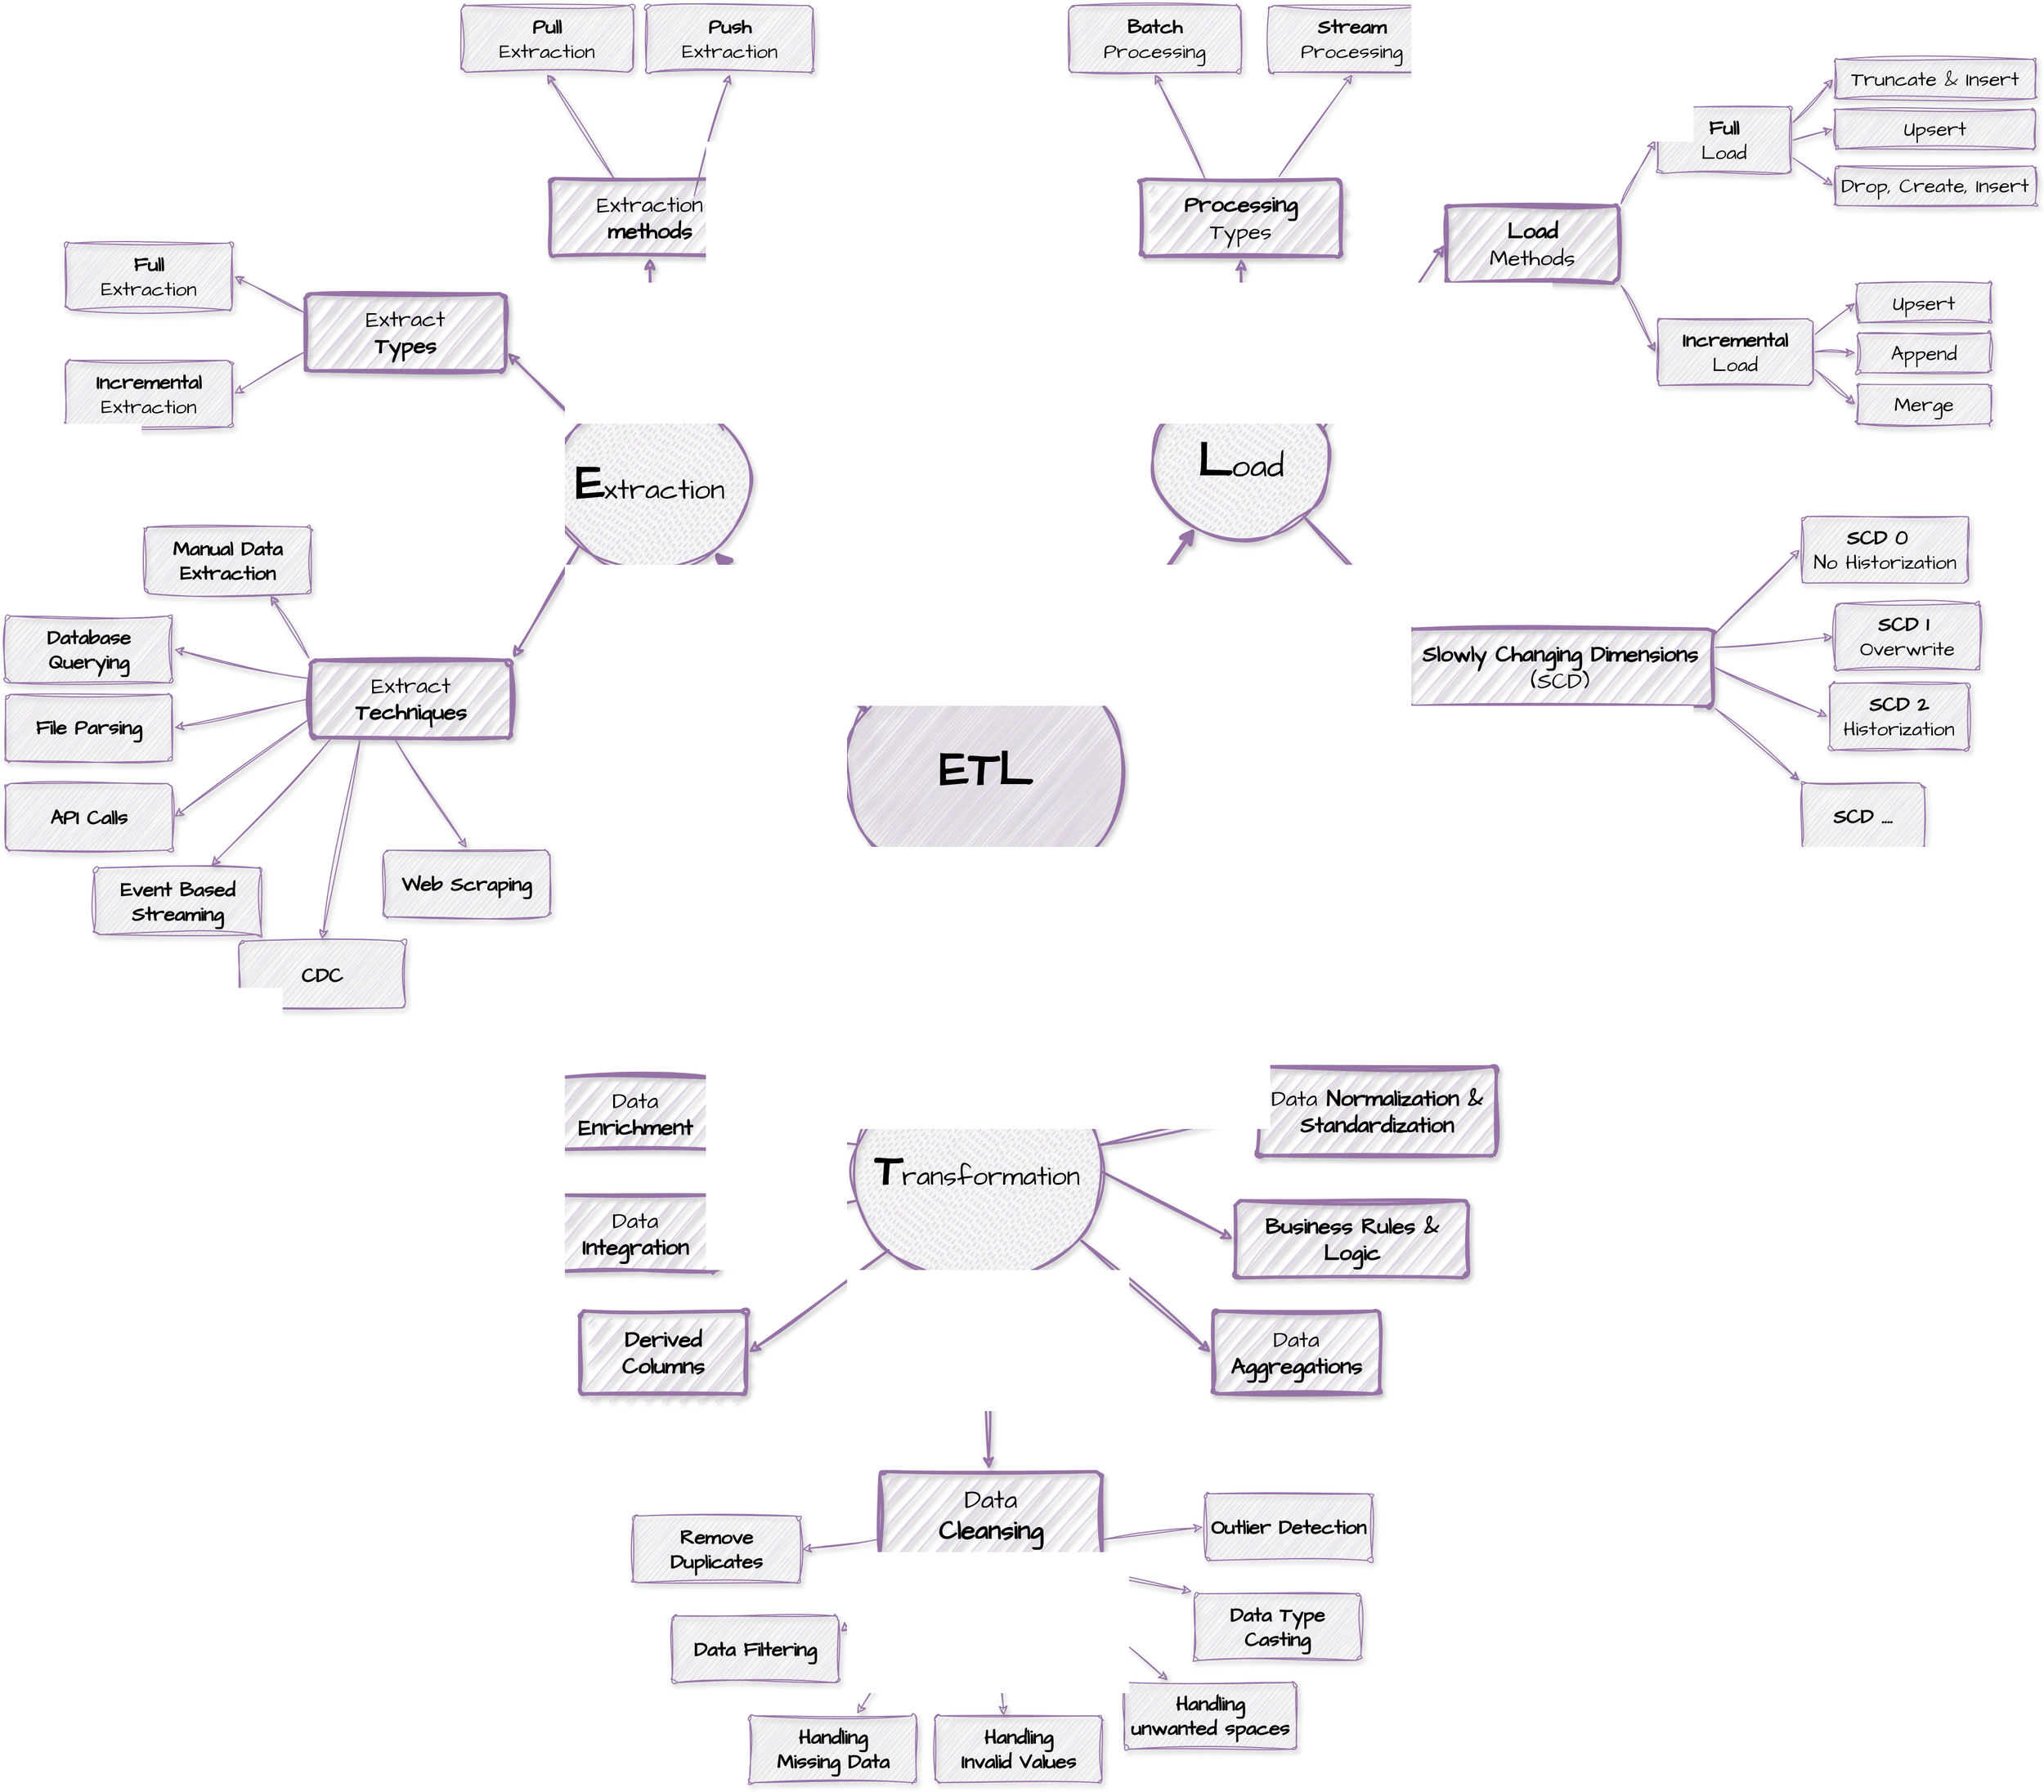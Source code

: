 <mxfile version="26.0.3">
  <diagram name="ETLs" id="qsl-yLtg4liw6EHXuBID">
    <mxGraphModel dx="1434" dy="1585" grid="0" gridSize="10" guides="0" tooltips="1" connect="0" arrows="0" fold="1" page="0" pageScale="1" pageWidth="1920" pageHeight="1200" math="0" shadow="0">
      <root>
        <mxCell id="PmAsDYt7ePFWswJWPdAt-0" />
        <mxCell id="PmAsDYt7ePFWswJWPdAt-1" parent="PmAsDYt7ePFWswJWPdAt-0" />
        <mxCell id="oxmdE33mIHyCq36yPL5k-0" value="" style="edgeStyle=none;rounded=0;jumpStyle=none;html=1;shadow=1;labelBackgroundColor=none;startArrow=none;startFill=0;endArrow=classic;endFill=1;jettySize=auto;orthogonalLoop=1;strokeColor=#9673a6;strokeWidth=5;fontFamily=Architects Daughter;fontSize=18;fontColor=#636363;spacing=5;sketch=1;curveFitting=1;jiggle=2;fontSource=https%3A%2F%2Ffonts.googleapis.com%2Fcss%3Ffamily%3DArchitects%2BDaughter;fillColor=#e1d5e7;fontStyle=1;entryX=0.5;entryY=0;entryDx=0;entryDy=0;" parent="PmAsDYt7ePFWswJWPdAt-1" source="oxmdE33mIHyCq36yPL5k-89" target="oxmdE33mIHyCq36yPL5k-97" edge="1">
          <mxGeometry relative="1" as="geometry">
            <mxPoint x="906.828" y="92.75" as="sourcePoint" />
            <mxPoint x="917.6" y="140.048" as="targetPoint" />
          </mxGeometry>
        </mxCell>
        <mxCell id="oxmdE33mIHyCq36yPL5k-1" value="" style="edgeStyle=none;rounded=0;jumpStyle=none;html=1;shadow=1;labelBackgroundColor=none;startArrow=none;startFill=0;endArrow=classic;endFill=1;jettySize=auto;orthogonalLoop=1;strokeColor=#9673a6;strokeWidth=4;fontFamily=Architects Daughter;fontSize=18;fontColor=#636363;spacing=5;sketch=1;curveFitting=1;jiggle=2;fontSource=https%3A%2F%2Ffonts.googleapis.com%2Fcss%3Ffamily%3DArchitects%2BDaughter;fillColor=#e1d5e7;fontStyle=1;exitX=1;exitY=0;exitDx=0;exitDy=0;" parent="PmAsDYt7ePFWswJWPdAt-1" source="oxmdE33mIHyCq36yPL5k-89" target="oxmdE33mIHyCq36yPL5k-91" edge="1">
          <mxGeometry relative="1" as="geometry">
            <mxPoint x="1011.999" y="-141.706" as="sourcePoint" />
          </mxGeometry>
        </mxCell>
        <mxCell id="oxmdE33mIHyCq36yPL5k-2" value="" style="edgeStyle=none;rounded=0;jumpStyle=none;html=1;shadow=1;labelBackgroundColor=none;startArrow=none;startFill=0;endArrow=classic;endFill=1;jettySize=auto;orthogonalLoop=1;strokeColor=#9673a6;strokeWidth=5;fontFamily=Architects Daughter;fontSize=18;fontColor=#636363;spacing=5;sketch=1;curveFitting=1;jiggle=2;fontSource=https%3A%2F%2Ffonts.googleapis.com%2Fcss%3Ffamily%3DArchitects%2BDaughter;fillColor=#e1d5e7;fontStyle=1;exitX=0.068;exitY=0.247;exitDx=0;exitDy=0;exitPerimeter=0;" parent="PmAsDYt7ePFWswJWPdAt-1" source="oxmdE33mIHyCq36yPL5k-89" target="oxmdE33mIHyCq36yPL5k-90" edge="1">
          <mxGeometry relative="1" as="geometry">
            <mxPoint x="820" y="30.75" as="sourcePoint" />
          </mxGeometry>
        </mxCell>
        <mxCell id="oxmdE33mIHyCq36yPL5k-4" value="" style="edgeStyle=none;rounded=1;jumpStyle=none;html=1;shadow=1;labelBackgroundColor=none;startArrow=none;startFill=0;jettySize=auto;orthogonalLoop=1;strokeColor=#9673a6;strokeWidth=2;fontFamily=Architects Daughter;fontSize=18;fontColor=#636363;spacing=5;fontStyle=1;fillColor=#e1d5e7;sketch=1;curveFitting=1;jiggle=2;fontSource=https%3A%2F%2Ffonts.googleapis.com%2Fcss%3Ffamily%3DArchitects%2BDaughter;entryX=0.5;entryY=1;entryDx=0;entryDy=0;" parent="PmAsDYt7ePFWswJWPdAt-1" source="oxmdE33mIHyCq36yPL5k-90" target="oxmdE33mIHyCq36yPL5k-93" edge="1">
          <mxGeometry relative="1" as="geometry" />
        </mxCell>
        <mxCell id="oxmdE33mIHyCq36yPL5k-16" value="" style="edgeStyle=none;rounded=0;jumpStyle=none;html=1;shadow=1;labelBackgroundColor=none;startArrow=none;startFill=0;endArrow=classic;endFill=1;jettySize=auto;orthogonalLoop=1;strokeColor=#9673a6;strokeWidth=2;fontFamily=Architects Daughter;fontSize=18;fontColor=#636363;spacing=5;sketch=1;curveFitting=1;jiggle=2;fontSource=https%3A%2F%2Ffonts.googleapis.com%2Fcss%3Ffamily%3DArchitects%2BDaughter;fillColor=#e1d5e7;fontStyle=1;entryX=1;entryY=0.5;entryDx=0;entryDy=0;" parent="PmAsDYt7ePFWswJWPdAt-1" source="oxmdE33mIHyCq36yPL5k-97" target="oxmdE33mIHyCq36yPL5k-55" edge="1">
          <mxGeometry relative="1" as="geometry">
            <mxPoint x="813.319" y="385" as="sourcePoint" />
          </mxGeometry>
        </mxCell>
        <mxCell id="oxmdE33mIHyCq36yPL5k-17" value="" style="edgeStyle=none;rounded=0;jumpStyle=none;html=1;shadow=1;labelBackgroundColor=none;startArrow=none;startFill=0;endArrow=classic;endFill=1;jettySize=auto;orthogonalLoop=1;strokeColor=#9673a6;strokeWidth=2;fontFamily=Architects Daughter;fontSize=18;fontColor=#636363;spacing=5;sketch=1;curveFitting=1;jiggle=2;fontSource=https%3A%2F%2Ffonts.googleapis.com%2Fcss%3Ffamily%3DArchitects%2BDaughter;fillColor=#e1d5e7;fontStyle=1;entryX=1;entryY=0.5;entryDx=0;entryDy=0;" parent="PmAsDYt7ePFWswJWPdAt-1" source="oxmdE33mIHyCq36yPL5k-97" target="oxmdE33mIHyCq36yPL5k-56" edge="1">
          <mxGeometry relative="1" as="geometry">
            <mxPoint x="838.133" y="385" as="sourcePoint" />
          </mxGeometry>
        </mxCell>
        <mxCell id="oxmdE33mIHyCq36yPL5k-18" value="&lt;font style=&quot;font-size: 23px;&quot;&gt;&lt;span style=&quot;font-weight: normal;&quot;&gt;Data &lt;/span&gt;&lt;br style=&quot;&quot;&gt;Cleansing&lt;/font&gt;" style="rounded=1;whiteSpace=wrap;html=1;shadow=1;labelBackgroundColor=none;strokeColor=#9673a6;strokeWidth=3;fillColor=#e1d5e7;fontFamily=Architects Daughter;fontSize=20;align=center;spacing=5;arcSize=7;perimeterSpacing=2;sketch=1;curveFitting=1;jiggle=2;fontSource=https%3A%2F%2Ffonts.googleapis.com%2Fcss%3Ffamily%3DArchitects%2BDaughter;fontStyle=1" parent="PmAsDYt7ePFWswJWPdAt-1" vertex="1">
          <mxGeometry x="847" y="630" width="200" height="80" as="geometry" />
        </mxCell>
        <mxCell id="oxmdE33mIHyCq36yPL5k-19" value="" style="edgeStyle=none;rounded=0;jumpStyle=none;html=1;shadow=1;labelBackgroundColor=none;startArrow=none;startFill=0;endArrow=classic;endFill=1;jettySize=auto;orthogonalLoop=1;strokeColor=#9673a6;strokeWidth=2;fontFamily=Architects Daughter;fontSize=18;fontColor=#636363;spacing=5;sketch=1;curveFitting=1;jiggle=2;fontSource=https%3A%2F%2Ffonts.googleapis.com%2Fcss%3Ffamily%3DArchitects%2BDaughter;fillColor=#e1d5e7;fontStyle=1;" parent="PmAsDYt7ePFWswJWPdAt-1" source="oxmdE33mIHyCq36yPL5k-97" target="oxmdE33mIHyCq36yPL5k-18" edge="1">
          <mxGeometry relative="1" as="geometry">
            <mxPoint x="857.0" y="377.0" as="sourcePoint" />
          </mxGeometry>
        </mxCell>
        <mxCell id="oxmdE33mIHyCq36yPL5k-48" value="Business Rules &amp;amp; Logic" style="rounded=1;whiteSpace=wrap;html=1;shadow=1;labelBackgroundColor=none;strokeColor=#9673a6;strokeWidth=3;fillColor=#e1d5e7;fontFamily=Architects Daughter;fontSize=20;align=center;spacing=5;arcSize=7;perimeterSpacing=2;sketch=1;curveFitting=1;jiggle=2;fontSource=https%3A%2F%2Ffonts.googleapis.com%2Fcss%3Ffamily%3DArchitects%2BDaughter;fontStyle=1" parent="PmAsDYt7ePFWswJWPdAt-1" vertex="1">
          <mxGeometry x="1167" y="386" width="210" height="69.5" as="geometry" />
        </mxCell>
        <mxCell id="oxmdE33mIHyCq36yPL5k-49" value="&lt;span style=&quot;font-weight: normal;&quot;&gt;Data &lt;/span&gt;Normalization &amp;amp; Standardization" style="rounded=1;whiteSpace=wrap;html=1;shadow=1;labelBackgroundColor=none;strokeColor=#9673a6;strokeWidth=3;fillColor=#e1d5e7;fontFamily=Architects Daughter;fontSize=20;align=center;spacing=5;arcSize=7;perimeterSpacing=2;sketch=1;curveFitting=1;jiggle=2;fontSource=https%3A%2F%2Ffonts.googleapis.com%2Fcss%3Ffamily%3DArchitects%2BDaughter;fontStyle=1" parent="PmAsDYt7ePFWswJWPdAt-1" vertex="1">
          <mxGeometry x="1187" y="265.5" width="215" height="80" as="geometry" />
        </mxCell>
        <mxCell id="oxmdE33mIHyCq36yPL5k-50" value="Derived Columns" style="rounded=1;whiteSpace=wrap;html=1;shadow=1;labelBackgroundColor=none;strokeColor=#9673a6;strokeWidth=3;fillColor=#e1d5e7;fontFamily=Architects Daughter;fontSize=20;align=center;spacing=5;arcSize=7;perimeterSpacing=2;sketch=1;curveFitting=1;jiggle=2;fontSource=https%3A%2F%2Ffonts.googleapis.com%2Fcss%3Ffamily%3DArchitects%2BDaughter;fontStyle=1" parent="PmAsDYt7ePFWswJWPdAt-1" vertex="1">
          <mxGeometry x="577" y="485.5" width="150" height="74.5" as="geometry" />
        </mxCell>
        <mxCell id="oxmdE33mIHyCq36yPL5k-51" value="" style="edgeStyle=none;rounded=0;jumpStyle=none;html=1;shadow=1;labelBackgroundColor=none;startArrow=none;startFill=0;endArrow=classic;endFill=1;jettySize=auto;orthogonalLoop=1;strokeColor=#9673a6;strokeWidth=2;fontFamily=Architects Daughter;fontSize=18;fontColor=#636363;spacing=5;sketch=1;curveFitting=1;jiggle=2;fontSource=https%3A%2F%2Ffonts.googleapis.com%2Fcss%3Ffamily%3DArchitects%2BDaughter;fillColor=#e1d5e7;fontStyle=1;exitX=0.918;exitY=0.811;exitDx=0;exitDy=0;entryX=0;entryY=0.5;entryDx=0;entryDy=0;exitPerimeter=0;" parent="PmAsDYt7ePFWswJWPdAt-1" source="oxmdE33mIHyCq36yPL5k-97" target="oxmdE33mIHyCq36yPL5k-57" edge="1">
          <mxGeometry relative="1" as="geometry">
            <mxPoint x="890.5" y="385" as="sourcePoint" />
            <mxPoint x="887" y="692" as="targetPoint" />
          </mxGeometry>
        </mxCell>
        <mxCell id="oxmdE33mIHyCq36yPL5k-52" value="" style="edgeStyle=none;rounded=0;jumpStyle=none;html=1;shadow=1;labelBackgroundColor=none;startArrow=none;startFill=0;endArrow=classic;endFill=1;jettySize=auto;orthogonalLoop=1;strokeColor=#9673a6;strokeWidth=2;fontFamily=Architects Daughter;fontSize=18;fontColor=#636363;spacing=5;sketch=1;curveFitting=1;jiggle=2;fontSource=https%3A%2F%2Ffonts.googleapis.com%2Fcss%3Ffamily%3DArchitects%2BDaughter;fillColor=#e1d5e7;fontStyle=1;exitX=0;exitY=1;exitDx=0;exitDy=0;entryX=1;entryY=0.5;entryDx=0;entryDy=0;" parent="PmAsDYt7ePFWswJWPdAt-1" source="oxmdE33mIHyCq36yPL5k-97" target="oxmdE33mIHyCq36yPL5k-50" edge="1">
          <mxGeometry relative="1" as="geometry">
            <mxPoint x="775" y="353" as="sourcePoint" />
            <mxPoint x="1072" y="692" as="targetPoint" />
          </mxGeometry>
        </mxCell>
        <mxCell id="oxmdE33mIHyCq36yPL5k-53" value="" style="edgeStyle=none;rounded=0;jumpStyle=none;html=1;shadow=1;labelBackgroundColor=none;startArrow=none;startFill=0;endArrow=classic;endFill=1;jettySize=auto;orthogonalLoop=1;strokeColor=#9673a6;strokeWidth=2;fontFamily=Architects Daughter;fontSize=18;fontColor=#636363;spacing=5;sketch=1;curveFitting=1;jiggle=2;fontSource=https%3A%2F%2Ffonts.googleapis.com%2Fcss%3Ffamily%3DArchitects%2BDaughter;fillColor=#e1d5e7;fontStyle=1;entryX=0;entryY=0.5;entryDx=0;entryDy=0;" parent="PmAsDYt7ePFWswJWPdAt-1" source="oxmdE33mIHyCq36yPL5k-97" target="oxmdE33mIHyCq36yPL5k-49" edge="1">
          <mxGeometry relative="1" as="geometry">
            <mxPoint x="929.0" y="353" as="sourcePoint" />
            <mxPoint x="732" y="792" as="targetPoint" />
          </mxGeometry>
        </mxCell>
        <mxCell id="oxmdE33mIHyCq36yPL5k-54" value="" style="edgeStyle=none;rounded=0;jumpStyle=none;html=1;shadow=1;labelBackgroundColor=none;startArrow=none;startFill=0;endArrow=classic;endFill=1;jettySize=auto;orthogonalLoop=1;strokeColor=#9673a6;strokeWidth=2;fontFamily=Architects Daughter;fontSize=18;fontColor=#636363;spacing=5;sketch=1;curveFitting=1;jiggle=2;fontSource=https%3A%2F%2Ffonts.googleapis.com%2Fcss%3Ffamily%3DArchitects%2BDaughter;fillColor=#e1d5e7;fontStyle=1;exitX=1;exitY=0.5;exitDx=0;exitDy=0;entryX=0;entryY=0.5;entryDx=0;entryDy=0;" parent="PmAsDYt7ePFWswJWPdAt-1" source="oxmdE33mIHyCq36yPL5k-97" target="oxmdE33mIHyCq36yPL5k-48" edge="1">
          <mxGeometry relative="1" as="geometry">
            <mxPoint x="919.5" y="385" as="sourcePoint" />
            <mxPoint x="1167" y="300" as="targetPoint" />
          </mxGeometry>
        </mxCell>
        <mxCell id="oxmdE33mIHyCq36yPL5k-55" value="&lt;span style=&quot;font-weight: normal;&quot;&gt;Data &lt;/span&gt;Integration" style="rounded=1;whiteSpace=wrap;html=1;shadow=1;labelBackgroundColor=none;strokeColor=#9673a6;strokeWidth=3;fillColor=#e1d5e7;fontFamily=Architects Daughter;fontSize=20;align=center;spacing=5;arcSize=7;perimeterSpacing=2;sketch=1;curveFitting=1;jiggle=2;fontSource=https%3A%2F%2Ffonts.googleapis.com%2Fcss%3Ffamily%3DArchitects%2BDaughter;fontStyle=1" parent="PmAsDYt7ePFWswJWPdAt-1" vertex="1">
          <mxGeometry x="552" y="381" width="150" height="69" as="geometry" />
        </mxCell>
        <mxCell id="oxmdE33mIHyCq36yPL5k-56" value="&lt;span style=&quot;font-weight: normal;&quot;&gt;Data &lt;/span&gt;Enrichment" style="rounded=1;whiteSpace=wrap;html=1;shadow=1;labelBackgroundColor=none;strokeColor=#9673a6;strokeWidth=3;fillColor=#e1d5e7;fontFamily=Architects Daughter;fontSize=20;align=center;spacing=5;arcSize=7;perimeterSpacing=2;sketch=1;curveFitting=1;jiggle=2;fontSource=https%3A%2F%2Ffonts.googleapis.com%2Fcss%3Ffamily%3DArchitects%2BDaughter;fontStyle=1" parent="PmAsDYt7ePFWswJWPdAt-1" vertex="1">
          <mxGeometry x="552" y="275.5" width="150" height="64.5" as="geometry" />
        </mxCell>
        <mxCell id="oxmdE33mIHyCq36yPL5k-57" value="&lt;span style=&quot;font-weight: normal;&quot;&gt;Data &lt;/span&gt;Aggregations" style="rounded=1;whiteSpace=wrap;html=1;shadow=1;labelBackgroundColor=none;strokeColor=#9673a6;strokeWidth=3;fillColor=#e1d5e7;fontFamily=Architects Daughter;fontSize=20;align=center;spacing=5;arcSize=7;perimeterSpacing=2;sketch=1;curveFitting=1;jiggle=2;fontSource=https%3A%2F%2Ffonts.googleapis.com%2Fcss%3Ffamily%3DArchitects%2BDaughter;fontStyle=1" parent="PmAsDYt7ePFWswJWPdAt-1" vertex="1">
          <mxGeometry x="1147" y="485.5" width="150" height="74.5" as="geometry" />
        </mxCell>
        <mxCell id="oxmdE33mIHyCq36yPL5k-58" value="Handling&lt;br&gt;Missing Data" style="rounded=1;whiteSpace=wrap;html=1;shadow=1;labelBackgroundColor=none;strokeColor=#9673a6;strokeWidth=1;fillColor=#e1d5e7;fontFamily=Architects Daughter;fontSize=18;align=center;spacing=5;arcSize=7;perimeterSpacing=2;sketch=1;curveFitting=1;jiggle=2;fontSource=https%3A%2F%2Ffonts.googleapis.com%2Fcss%3Ffamily%3DArchitects%2BDaughter;fontStyle=1" parent="PmAsDYt7ePFWswJWPdAt-1" vertex="1">
          <mxGeometry x="730" y="850" width="150" height="60" as="geometry" />
        </mxCell>
        <mxCell id="oxmdE33mIHyCq36yPL5k-59" value="Remove Duplicates" style="rounded=1;whiteSpace=wrap;html=1;shadow=1;labelBackgroundColor=none;strokeColor=#9673a6;strokeWidth=1;fillColor=#e1d5e7;fontFamily=Architects Daughter;fontSize=18;align=center;spacing=5;arcSize=7;perimeterSpacing=2;sketch=1;curveFitting=1;jiggle=2;fontSource=https%3A%2F%2Ffonts.googleapis.com%2Fcss%3Ffamily%3DArchitects%2BDaughter;fontStyle=1" parent="PmAsDYt7ePFWswJWPdAt-1" vertex="1">
          <mxGeometry x="625" y="670" width="150" height="60" as="geometry" />
        </mxCell>
        <mxCell id="oxmdE33mIHyCq36yPL5k-60" value="Handling&lt;br&gt;Invalid Values" style="rounded=1;whiteSpace=wrap;html=1;shadow=1;labelBackgroundColor=none;strokeColor=#9673a6;strokeWidth=1;fillColor=#e1d5e7;fontFamily=Architects Daughter;fontSize=18;align=center;spacing=5;arcSize=7;perimeterSpacing=2;sketch=1;curveFitting=1;jiggle=2;fontSource=https%3A%2F%2Ffonts.googleapis.com%2Fcss%3Ffamily%3DArchitects%2BDaughter;fontStyle=1" parent="PmAsDYt7ePFWswJWPdAt-1" vertex="1">
          <mxGeometry x="897" y="850" width="150" height="60" as="geometry" />
        </mxCell>
        <mxCell id="oxmdE33mIHyCq36yPL5k-61" value="Data Type Casting" style="rounded=1;whiteSpace=wrap;html=1;shadow=1;labelBackgroundColor=none;strokeColor=#9673a6;strokeWidth=1;fillColor=#e1d5e7;fontFamily=Architects Daughter;fontSize=18;align=center;spacing=5;arcSize=7;perimeterSpacing=2;sketch=1;curveFitting=1;jiggle=2;fontSource=https%3A%2F%2Ffonts.googleapis.com%2Fcss%3Ffamily%3DArchitects%2BDaughter;fontStyle=1" parent="PmAsDYt7ePFWswJWPdAt-1" vertex="1">
          <mxGeometry x="1130" y="740" width="150" height="60" as="geometry" />
        </mxCell>
        <mxCell id="oxmdE33mIHyCq36yPL5k-62" value="Outlier Detection" style="rounded=1;whiteSpace=wrap;html=1;shadow=1;labelBackgroundColor=none;strokeColor=#9673a6;strokeWidth=1;fillColor=#e1d5e7;fontFamily=Architects Daughter;fontSize=18;align=center;spacing=5;arcSize=7;perimeterSpacing=2;sketch=1;curveFitting=1;jiggle=2;fontSource=https%3A%2F%2Ffonts.googleapis.com%2Fcss%3Ffamily%3DArchitects%2BDaughter;fontStyle=1" parent="PmAsDYt7ePFWswJWPdAt-1" vertex="1">
          <mxGeometry x="1140" y="650" width="150" height="60" as="geometry" />
        </mxCell>
        <mxCell id="oxmdE33mIHyCq36yPL5k-63" value="Data Filtering" style="rounded=1;whiteSpace=wrap;html=1;shadow=1;labelBackgroundColor=none;strokeColor=#9673a6;strokeWidth=1;fillColor=#e1d5e7;fontFamily=Architects Daughter;fontSize=18;align=center;spacing=5;arcSize=7;perimeterSpacing=2;sketch=1;curveFitting=1;jiggle=2;fontSource=https%3A%2F%2Ffonts.googleapis.com%2Fcss%3Ffamily%3DArchitects%2BDaughter;fontStyle=1" parent="PmAsDYt7ePFWswJWPdAt-1" vertex="1">
          <mxGeometry x="660" y="760" width="150" height="60" as="geometry" />
        </mxCell>
        <mxCell id="oxmdE33mIHyCq36yPL5k-64" value="Pull &lt;br style=&quot;font-size: 18px;&quot;&gt;&lt;span style=&quot;font-weight: normal;&quot;&gt;Extraction&lt;/span&gt;" style="rounded=1;whiteSpace=wrap;html=1;shadow=1;labelBackgroundColor=none;strokeColor=#9673a6;strokeWidth=1;fillColor=#e1d5e7;fontFamily=Architects Daughter;fontSize=18;align=center;spacing=5;fontStyle=1;arcSize=7;perimeterSpacing=2;sketch=1;curveFitting=1;jiggle=2;fontSource=https%3A%2F%2Ffonts.googleapis.com%2Fcss%3Ffamily%3DArchitects%2BDaughter;" parent="PmAsDYt7ePFWswJWPdAt-1" vertex="1">
          <mxGeometry x="470" y="-690" width="155" height="60" as="geometry" />
        </mxCell>
        <mxCell id="oxmdE33mIHyCq36yPL5k-65" value="Push&lt;br style=&quot;font-size: 18px;&quot;&gt;&lt;span style=&quot;font-weight: normal;&quot;&gt;Extraction&lt;/span&gt;" style="rounded=1;whiteSpace=wrap;html=1;shadow=1;labelBackgroundColor=none;strokeColor=#9673a6;strokeWidth=1;fillColor=#e1d5e7;fontFamily=Architects Daughter;fontSize=18;align=center;spacing=5;fontStyle=1;arcSize=7;perimeterSpacing=2;sketch=1;curveFitting=1;jiggle=2;fontSource=https%3A%2F%2Ffonts.googleapis.com%2Fcss%3Ffamily%3DArchitects%2BDaughter;" parent="PmAsDYt7ePFWswJWPdAt-1" vertex="1">
          <mxGeometry x="637" y="-690" width="150" height="60" as="geometry" />
        </mxCell>
        <mxCell id="oxmdE33mIHyCq36yPL5k-66" value="Full &lt;br style=&quot;font-size: 18px;&quot;&gt;&lt;span style=&quot;font-weight: normal;&quot;&gt;Extraction&lt;/span&gt;" style="rounded=1;whiteSpace=wrap;html=1;shadow=1;labelBackgroundColor=none;strokeColor=#9673a6;strokeWidth=1;fillColor=#e1d5e7;fontFamily=Architects Daughter;fontSize=18;align=center;spacing=5;fontStyle=1;arcSize=7;perimeterSpacing=2;sketch=1;curveFitting=1;jiggle=2;fontSource=https%3A%2F%2Ffonts.googleapis.com%2Fcss%3Ffamily%3DArchitects%2BDaughter;" parent="PmAsDYt7ePFWswJWPdAt-1" vertex="1">
          <mxGeometry x="114" y="-476" width="150" height="60" as="geometry" />
        </mxCell>
        <mxCell id="oxmdE33mIHyCq36yPL5k-67" value="Incremental&lt;br style=&quot;border-color: var(--border-color); font-size: 18px;&quot;&gt;&lt;span style=&quot;font-weight: normal;&quot;&gt;Extraction&lt;/span&gt;" style="rounded=1;whiteSpace=wrap;html=1;shadow=1;labelBackgroundColor=none;strokeColor=#9673a6;strokeWidth=1;fillColor=#e1d5e7;fontFamily=Architects Daughter;fontSize=18;align=center;spacing=5;fontStyle=1;arcSize=7;perimeterSpacing=2;sketch=1;curveFitting=1;jiggle=2;fontSource=https%3A%2F%2Ffonts.googleapis.com%2Fcss%3Ffamily%3DArchitects%2BDaughter;" parent="PmAsDYt7ePFWswJWPdAt-1" vertex="1">
          <mxGeometry x="114" y="-370.5" width="150" height="60" as="geometry" />
        </mxCell>
        <mxCell id="oxmdE33mIHyCq36yPL5k-68" value="Event Based&lt;br&gt;Streaming" style="rounded=1;whiteSpace=wrap;html=1;shadow=1;labelBackgroundColor=none;strokeColor=#9673a6;strokeWidth=1;fillColor=#e1d5e7;fontFamily=Architects Daughter;fontSize=18;align=center;spacing=5;fontStyle=1;arcSize=7;perimeterSpacing=2;sketch=1;curveFitting=1;jiggle=2;fontSource=https%3A%2F%2Ffonts.googleapis.com%2Fcss%3Ffamily%3DArchitects%2BDaughter;" parent="PmAsDYt7ePFWswJWPdAt-1" vertex="1">
          <mxGeometry x="140" y="86.5" width="150" height="60" as="geometry" />
        </mxCell>
        <mxCell id="oxmdE33mIHyCq36yPL5k-69" value="Database Querying" style="rounded=1;whiteSpace=wrap;html=1;shadow=1;labelBackgroundColor=none;strokeColor=#9673a6;strokeWidth=1;fillColor=#e1d5e7;fontFamily=Architects Daughter;fontSize=18;align=center;spacing=5;fontStyle=1;arcSize=7;perimeterSpacing=2;sketch=1;curveFitting=1;jiggle=2;fontSource=https%3A%2F%2Ffonts.googleapis.com%2Fcss%3Ffamily%3DArchitects%2BDaughter;" parent="PmAsDYt7ePFWswJWPdAt-1" vertex="1">
          <mxGeometry x="60" y="-140.25" width="150" height="60" as="geometry" />
        </mxCell>
        <mxCell id="oxmdE33mIHyCq36yPL5k-70" value="Manual Data Extraction" style="rounded=1;whiteSpace=wrap;html=1;shadow=1;labelBackgroundColor=none;strokeColor=#9673a6;strokeWidth=1;fillColor=#e1d5e7;fontFamily=Architects Daughter;fontSize=18;align=center;spacing=5;fontStyle=1;arcSize=7;perimeterSpacing=2;sketch=1;curveFitting=1;jiggle=2;fontSource=https%3A%2F%2Ffonts.googleapis.com%2Fcss%3Ffamily%3DArchitects%2BDaughter;" parent="PmAsDYt7ePFWswJWPdAt-1" vertex="1">
          <mxGeometry x="185" y="-220.5" width="150" height="60" as="geometry" />
        </mxCell>
        <mxCell id="oxmdE33mIHyCq36yPL5k-71" value="Web Scraping" style="rounded=1;whiteSpace=wrap;html=1;shadow=1;labelBackgroundColor=none;strokeColor=#9673a6;strokeWidth=1;fillColor=#e1d5e7;fontFamily=Architects Daughter;fontSize=18;align=center;spacing=5;fontStyle=1;arcSize=7;perimeterSpacing=2;sketch=1;curveFitting=1;jiggle=2;fontSource=https%3A%2F%2Ffonts.googleapis.com%2Fcss%3Ffamily%3DArchitects%2BDaughter;" parent="PmAsDYt7ePFWswJWPdAt-1" vertex="1">
          <mxGeometry x="400" y="70.5" width="150" height="60" as="geometry" />
        </mxCell>
        <mxCell id="oxmdE33mIHyCq36yPL5k-72" value="API Calls" style="rounded=1;whiteSpace=wrap;html=1;shadow=1;labelBackgroundColor=none;strokeColor=#9673a6;strokeWidth=1;fillColor=#e1d5e7;fontFamily=Architects Daughter;fontSize=18;align=center;spacing=5;fontStyle=1;arcSize=7;perimeterSpacing=2;sketch=1;curveFitting=1;jiggle=2;fontSource=https%3A%2F%2Ffonts.googleapis.com%2Fcss%3Ffamily%3DArchitects%2BDaughter;" parent="PmAsDYt7ePFWswJWPdAt-1" vertex="1">
          <mxGeometry x="60" y="10.5" width="150" height="60" as="geometry" />
        </mxCell>
        <mxCell id="oxmdE33mIHyCq36yPL5k-73" value="File Parsing" style="rounded=1;whiteSpace=wrap;html=1;shadow=1;labelBackgroundColor=none;strokeColor=#9673a6;strokeWidth=1;fillColor=#e1d5e7;fontFamily=Architects Daughter;fontSize=18;align=center;spacing=5;fontStyle=1;arcSize=7;perimeterSpacing=2;sketch=1;curveFitting=1;jiggle=2;fontSource=https%3A%2F%2Ffonts.googleapis.com%2Fcss%3Ffamily%3DArchitects%2BDaughter;" parent="PmAsDYt7ePFWswJWPdAt-1" vertex="1">
          <mxGeometry x="60" y="-69.75" width="150" height="60" as="geometry" />
        </mxCell>
        <mxCell id="oxmdE33mIHyCq36yPL5k-74" value="CDC" style="rounded=1;whiteSpace=wrap;html=1;shadow=1;labelBackgroundColor=none;strokeColor=#9673a6;strokeWidth=1;fillColor=#e1d5e7;fontFamily=Architects Daughter;fontSize=18;align=center;spacing=5;fontStyle=1;arcSize=7;perimeterSpacing=2;sketch=1;curveFitting=1;jiggle=2;fontSource=https%3A%2F%2Ffonts.googleapis.com%2Fcss%3Ffamily%3DArchitects%2BDaughter;" parent="PmAsDYt7ePFWswJWPdAt-1" vertex="1">
          <mxGeometry x="270" y="152.5" width="150" height="60" as="geometry" />
        </mxCell>
        <mxCell id="oxmdE33mIHyCq36yPL5k-75" value="&lt;span style=&quot;font-weight: normal;&quot;&gt;Extract &lt;br style=&quot;font-size: 20px;&quot;&gt;&lt;/span&gt;Techniques" style="rounded=1;whiteSpace=wrap;html=1;shadow=1;labelBackgroundColor=none;strokeColor=#9673a6;strokeWidth=3;fillColor=#e1d5e7;fontFamily=Architects Daughter;fontSize=20;align=center;spacing=5;fontStyle=1;arcSize=7;perimeterSpacing=2;sketch=1;curveFitting=1;jiggle=2;fontSource=https%3A%2F%2Ffonts.googleapis.com%2Fcss%3Ffamily%3DArchitects%2BDaughter;" parent="PmAsDYt7ePFWswJWPdAt-1" vertex="1">
          <mxGeometry x="335" y="-100.5" width="180" height="69.5" as="geometry" />
        </mxCell>
        <mxCell id="oxmdE33mIHyCq36yPL5k-76" value="" style="edgeStyle=none;rounded=1;jumpStyle=none;html=1;shadow=1;labelBackgroundColor=none;startArrow=none;startFill=0;jettySize=auto;orthogonalLoop=1;strokeColor=#9673a6;strokeWidth=1;fontFamily=Architects Daughter;fontSize=18;fontColor=#636363;spacing=5;fontStyle=1;fillColor=#e1d5e7;sketch=1;curveFitting=1;jiggle=2;fontSource=https%3A%2F%2Ffonts.googleapis.com%2Fcss%3Ffamily%3DArchitects%2BDaughter;exitX=0.325;exitY=0.029;exitDx=0;exitDy=0;entryX=0.5;entryY=1;entryDx=0;entryDy=0;exitPerimeter=0;" parent="PmAsDYt7ePFWswJWPdAt-1" source="oxmdE33mIHyCq36yPL5k-93" target="oxmdE33mIHyCq36yPL5k-64" edge="1">
          <mxGeometry relative="1" as="geometry">
            <mxPoint x="635" y="-318.5" as="sourcePoint" />
            <mxPoint x="529" y="-502.5" as="targetPoint" />
          </mxGeometry>
        </mxCell>
        <mxCell id="oxmdE33mIHyCq36yPL5k-77" value="" style="edgeStyle=none;rounded=1;jumpStyle=none;html=1;shadow=1;labelBackgroundColor=none;startArrow=none;startFill=0;jettySize=auto;orthogonalLoop=1;strokeColor=#9673a6;strokeWidth=1;fontFamily=Architects Daughter;fontSize=18;fontColor=#636363;spacing=5;fontStyle=1;fillColor=#e1d5e7;sketch=1;curveFitting=1;jiggle=2;fontSource=https%3A%2F%2Ffonts.googleapis.com%2Fcss%3Ffamily%3DArchitects%2BDaughter;exitX=0.717;exitY=0.238;exitDx=0;exitDy=0;entryX=0.5;entryY=1;entryDx=0;entryDy=0;exitPerimeter=0;" parent="PmAsDYt7ePFWswJWPdAt-1" source="oxmdE33mIHyCq36yPL5k-93" target="oxmdE33mIHyCq36yPL5k-65" edge="1">
          <mxGeometry relative="1" as="geometry">
            <mxPoint x="434" y="-534.5" as="sourcePoint" />
            <mxPoint x="735" y="-628.5" as="targetPoint" />
          </mxGeometry>
        </mxCell>
        <mxCell id="oxmdE33mIHyCq36yPL5k-78" value="" style="edgeStyle=none;rounded=1;jumpStyle=none;html=1;shadow=1;labelBackgroundColor=none;startArrow=none;startFill=0;jettySize=auto;orthogonalLoop=1;strokeColor=#9673a6;strokeWidth=2;fontFamily=Architects Daughter;fontSize=18;fontColor=#636363;spacing=5;fontStyle=1;fillColor=#e1d5e7;sketch=1;curveFitting=1;jiggle=2;fontSource=https%3A%2F%2Ffonts.googleapis.com%2Fcss%3Ffamily%3DArchitects%2BDaughter;entryX=1;entryY=0.75;entryDx=0;entryDy=0;exitX=0;exitY=0;exitDx=0;exitDy=0;" parent="PmAsDYt7ePFWswJWPdAt-1" source="oxmdE33mIHyCq36yPL5k-90" target="oxmdE33mIHyCq36yPL5k-94" edge="1">
          <mxGeometry relative="1" as="geometry">
            <mxPoint x="560" y="-330.5" as="sourcePoint" />
            <mxPoint x="473.0" y="-410.5" as="targetPoint" />
          </mxGeometry>
        </mxCell>
        <mxCell id="oxmdE33mIHyCq36yPL5k-79" value="" style="edgeStyle=none;rounded=1;jumpStyle=none;html=1;shadow=1;labelBackgroundColor=none;startArrow=none;startFill=0;jettySize=auto;orthogonalLoop=1;strokeColor=#9673a6;strokeWidth=1;fontFamily=Architects Daughter;fontSize=18;fontColor=#636363;spacing=5;fontStyle=1;fillColor=#e1d5e7;sketch=1;curveFitting=1;jiggle=2;fontSource=https%3A%2F%2Ffonts.googleapis.com%2Fcss%3Ffamily%3DArchitects%2BDaughter;exitX=0;exitY=0.25;exitDx=0;exitDy=0;entryX=1;entryY=0.5;entryDx=0;entryDy=0;" parent="PmAsDYt7ePFWswJWPdAt-1" source="oxmdE33mIHyCq36yPL5k-94" target="oxmdE33mIHyCq36yPL5k-66" edge="1">
          <mxGeometry relative="1" as="geometry">
            <mxPoint x="319" y="-426.5" as="sourcePoint" />
            <mxPoint x="492" y="-366.5" as="targetPoint" />
          </mxGeometry>
        </mxCell>
        <mxCell id="oxmdE33mIHyCq36yPL5k-80" value="" style="edgeStyle=none;rounded=1;jumpStyle=none;html=1;shadow=1;labelBackgroundColor=none;startArrow=none;startFill=0;jettySize=auto;orthogonalLoop=1;strokeColor=#9673a6;strokeWidth=1;fontFamily=Architects Daughter;fontSize=18;fontColor=#636363;spacing=5;fontStyle=1;fillColor=#e1d5e7;sketch=1;curveFitting=1;jiggle=2;fontSource=https%3A%2F%2Ffonts.googleapis.com%2Fcss%3Ffamily%3DArchitects%2BDaughter;exitX=0;exitY=0.75;exitDx=0;exitDy=0;entryX=1;entryY=0.5;entryDx=0;entryDy=0;" parent="PmAsDYt7ePFWswJWPdAt-1" source="oxmdE33mIHyCq36yPL5k-94" target="oxmdE33mIHyCq36yPL5k-67" edge="1">
          <mxGeometry relative="1" as="geometry">
            <mxPoint x="319" y="-394.5" as="sourcePoint" />
            <mxPoint x="302" y="-390.5" as="targetPoint" />
          </mxGeometry>
        </mxCell>
        <mxCell id="oxmdE33mIHyCq36yPL5k-81" value="" style="edgeStyle=none;rounded=1;jumpStyle=none;html=1;shadow=1;labelBackgroundColor=none;startArrow=none;startFill=0;jettySize=auto;orthogonalLoop=1;strokeColor=#9673a6;strokeWidth=2;fontFamily=Architects Daughter;fontSize=18;fontColor=#636363;spacing=5;fontStyle=1;fillColor=#e1d5e7;sketch=1;curveFitting=1;jiggle=2;fontSource=https%3A%2F%2Ffonts.googleapis.com%2Fcss%3Ffamily%3DArchitects%2BDaughter;exitX=0;exitY=1;exitDx=0;exitDy=0;entryX=1;entryY=0;entryDx=0;entryDy=0;" parent="PmAsDYt7ePFWswJWPdAt-1" source="oxmdE33mIHyCq36yPL5k-90" target="oxmdE33mIHyCq36yPL5k-75" edge="1">
          <mxGeometry relative="1" as="geometry">
            <mxPoint x="574.125" y="-209.335" as="sourcePoint" />
            <mxPoint x="460" y="-110.5" as="targetPoint" />
          </mxGeometry>
        </mxCell>
        <mxCell id="oxmdE33mIHyCq36yPL5k-82" value="" style="edgeStyle=none;rounded=1;jumpStyle=none;html=1;shadow=1;labelBackgroundColor=none;startArrow=none;startFill=0;jettySize=auto;orthogonalLoop=1;strokeColor=#9673a6;strokeWidth=1;fontFamily=Architects Daughter;fontSize=18;fontColor=#636363;spacing=5;fontStyle=1;fillColor=#e1d5e7;sketch=1;curveFitting=1;jiggle=2;fontSource=https%3A%2F%2Ffonts.googleapis.com%2Fcss%3Ffamily%3DArchitects%2BDaughter;exitX=0;exitY=0;exitDx=0;exitDy=0;entryX=0.75;entryY=1;entryDx=0;entryDy=0;" parent="PmAsDYt7ePFWswJWPdAt-1" source="oxmdE33mIHyCq36yPL5k-75" target="oxmdE33mIHyCq36yPL5k-70" edge="1">
          <mxGeometry relative="1" as="geometry">
            <mxPoint x="536" y="-219.75" as="sourcePoint" />
            <mxPoint x="408" y="-3.75" as="targetPoint" />
          </mxGeometry>
        </mxCell>
        <mxCell id="oxmdE33mIHyCq36yPL5k-83" value="" style="edgeStyle=none;rounded=1;jumpStyle=none;html=1;shadow=1;labelBackgroundColor=none;startArrow=none;startFill=0;jettySize=auto;orthogonalLoop=1;strokeColor=#9673a6;strokeWidth=1;fontFamily=Architects Daughter;fontSize=18;fontColor=#636363;spacing=5;fontStyle=1;fillColor=#e1d5e7;sketch=1;curveFitting=1;jiggle=2;fontSource=https%3A%2F%2Ffonts.googleapis.com%2Fcss%3Ffamily%3DArchitects%2BDaughter;exitX=0;exitY=0.25;exitDx=0;exitDy=0;entryX=1;entryY=0.5;entryDx=0;entryDy=0;" parent="PmAsDYt7ePFWswJWPdAt-1" source="oxmdE33mIHyCq36yPL5k-75" target="oxmdE33mIHyCq36yPL5k-69" edge="1">
          <mxGeometry relative="1" as="geometry">
            <mxPoint x="331" y="28.25" as="sourcePoint" />
            <mxPoint x="281" y="-161.75" as="targetPoint" />
          </mxGeometry>
        </mxCell>
        <mxCell id="oxmdE33mIHyCq36yPL5k-84" value="" style="edgeStyle=none;rounded=1;jumpStyle=none;html=1;shadow=1;labelBackgroundColor=none;startArrow=none;startFill=0;jettySize=auto;orthogonalLoop=1;strokeColor=#9673a6;strokeWidth=1;fontFamily=Architects Daughter;fontSize=18;fontColor=#636363;spacing=5;fontStyle=1;fillColor=#e1d5e7;sketch=1;curveFitting=1;jiggle=2;fontSource=https%3A%2F%2Ffonts.googleapis.com%2Fcss%3Ffamily%3DArchitects%2BDaughter;entryX=1;entryY=0.5;entryDx=0;entryDy=0;exitX=0;exitY=0.5;exitDx=0;exitDy=0;" parent="PmAsDYt7ePFWswJWPdAt-1" source="oxmdE33mIHyCq36yPL5k-75" target="oxmdE33mIHyCq36yPL5k-73" edge="1">
          <mxGeometry relative="1" as="geometry">
            <mxPoint x="318" y="18.25" as="sourcePoint" />
            <mxPoint x="193" y="-90.75" as="targetPoint" />
          </mxGeometry>
        </mxCell>
        <mxCell id="oxmdE33mIHyCq36yPL5k-85" value="" style="edgeStyle=none;rounded=1;jumpStyle=none;html=1;shadow=1;labelBackgroundColor=none;startArrow=none;startFill=0;jettySize=auto;orthogonalLoop=1;strokeColor=#9673a6;strokeWidth=1;fontFamily=Architects Daughter;fontSize=18;fontColor=#636363;spacing=5;fontStyle=1;fillColor=#e1d5e7;sketch=1;curveFitting=1;jiggle=2;fontSource=https%3A%2F%2Ffonts.googleapis.com%2Fcss%3Ffamily%3DArchitects%2BDaughter;entryX=1;entryY=0.5;entryDx=0;entryDy=0;exitX=0;exitY=0.75;exitDx=0;exitDy=0;" parent="PmAsDYt7ePFWswJWPdAt-1" source="oxmdE33mIHyCq36yPL5k-75" target="oxmdE33mIHyCq36yPL5k-72" edge="1">
          <mxGeometry relative="1" as="geometry">
            <mxPoint x="328" y="28.25" as="sourcePoint" />
            <mxPoint x="172" y="-5.75" as="targetPoint" />
          </mxGeometry>
        </mxCell>
        <mxCell id="oxmdE33mIHyCq36yPL5k-86" value="" style="edgeStyle=none;rounded=1;jumpStyle=none;html=1;shadow=1;labelBackgroundColor=none;startArrow=none;startFill=0;jettySize=auto;orthogonalLoop=1;strokeColor=#9673a6;strokeWidth=1;fontFamily=Architects Daughter;fontSize=18;fontColor=#636363;spacing=5;fontStyle=1;fillColor=#e1d5e7;sketch=1;curveFitting=1;jiggle=2;fontSource=https%3A%2F%2Ffonts.googleapis.com%2Fcss%3Ffamily%3DArchitects%2BDaughter;exitX=0.11;exitY=0.98;exitDx=0;exitDy=0;exitPerimeter=0;" parent="PmAsDYt7ePFWswJWPdAt-1" source="oxmdE33mIHyCq36yPL5k-75" target="oxmdE33mIHyCq36yPL5k-68" edge="1">
          <mxGeometry relative="1" as="geometry">
            <mxPoint x="331" y="28.25" as="sourcePoint" />
            <mxPoint x="179" y="86.25" as="targetPoint" />
          </mxGeometry>
        </mxCell>
        <mxCell id="oxmdE33mIHyCq36yPL5k-87" value="" style="edgeStyle=none;rounded=1;jumpStyle=none;html=1;shadow=1;labelBackgroundColor=none;startArrow=none;startFill=0;jettySize=auto;orthogonalLoop=1;strokeColor=#9673a6;strokeWidth=1;fontFamily=Architects Daughter;fontSize=18;fontColor=#636363;spacing=5;fontStyle=1;fillColor=#e1d5e7;sketch=1;curveFitting=1;jiggle=2;fontSource=https%3A%2F%2Ffonts.googleapis.com%2Fcss%3Ffamily%3DArchitects%2BDaughter;entryX=0.5;entryY=0;entryDx=0;entryDy=0;exitX=0.25;exitY=1;exitDx=0;exitDy=0;" parent="PmAsDYt7ePFWswJWPdAt-1" source="oxmdE33mIHyCq36yPL5k-75" target="oxmdE33mIHyCq36yPL5k-74" edge="1">
          <mxGeometry relative="1" as="geometry">
            <mxPoint x="331" y="28.25" as="sourcePoint" />
            <mxPoint x="189" y="137.25" as="targetPoint" />
          </mxGeometry>
        </mxCell>
        <mxCell id="oxmdE33mIHyCq36yPL5k-88" value="" style="edgeStyle=none;rounded=1;jumpStyle=none;html=1;shadow=1;labelBackgroundColor=none;startArrow=none;startFill=0;jettySize=auto;orthogonalLoop=1;strokeColor=#9673a6;strokeWidth=1;fontFamily=Architects Daughter;fontSize=18;fontColor=#636363;spacing=5;fontStyle=1;fillColor=#e1d5e7;sketch=1;curveFitting=1;jiggle=2;fontSource=https%3A%2F%2Ffonts.googleapis.com%2Fcss%3Ffamily%3DArchitects%2BDaughter;entryX=0.5;entryY=0;entryDx=0;entryDy=0;" parent="PmAsDYt7ePFWswJWPdAt-1" target="oxmdE33mIHyCq36yPL5k-71" edge="1">
          <mxGeometry relative="1" as="geometry">
            <mxPoint x="410" y="-30.5" as="sourcePoint" />
            <mxPoint x="270" y="215.25" as="targetPoint" />
          </mxGeometry>
        </mxCell>
        <mxCell id="oxmdE33mIHyCq36yPL5k-89" value="&lt;font style=&quot;font-size: 44px;&quot;&gt;ETL&lt;/font&gt;" style="ellipse;whiteSpace=wrap;html=1;sketch=1;hachureGap=4;jiggle=2;curveFitting=1;fontFamily=Architects Daughter;fontSource=https%3A%2F%2Ffonts.googleapis.com%2Fcss%3Ffamily%3DArchitects%2BDaughter;fontSize=36;fillColor=#e1d5e7;strokeColor=#9673a6;strokeWidth=2;fontStyle=1;shadow=1;" parent="PmAsDYt7ePFWswJWPdAt-1" vertex="1">
          <mxGeometry x="817" y="-110.25" width="250" height="220" as="geometry" />
        </mxCell>
        <mxCell id="oxmdE33mIHyCq36yPL5k-90" value="&lt;font style=&quot;font-size: 44px;&quot;&gt;E&lt;/font&gt;&lt;font style=&quot;font-size: 26px; font-weight: normal;&quot;&gt;xtraction&lt;/font&gt;" style="ellipse;whiteSpace=wrap;html=1;sketch=1;hachureGap=4;jiggle=2;curveFitting=1;fontFamily=Architects Daughter;fontSource=https%3A%2F%2Ffonts.googleapis.com%2Fcss%3Ffamily%3DArchitects%2BDaughter;fontSize=20;fillColor=#e1d5e7;strokeColor=#9673a6;strokeWidth=2;fillStyle=dashed;fontStyle=1;shadow=1;" parent="PmAsDYt7ePFWswJWPdAt-1" vertex="1">
          <mxGeometry x="550" y="-336.25" width="180" height="155.5" as="geometry" />
        </mxCell>
        <mxCell id="oxmdE33mIHyCq36yPL5k-91" value="&lt;font style=&quot;border-color: var(--border-color); font-size: 44px;&quot;&gt;L&lt;/font&gt;&lt;font style=&quot;border-color: var(--border-color); font-size: 30px; font-weight: normal;&quot;&gt;oad&lt;/font&gt;" style="ellipse;whiteSpace=wrap;html=1;sketch=1;hachureGap=4;jiggle=2;curveFitting=1;fontFamily=Architects Daughter;fontSource=https%3A%2F%2Ffonts.googleapis.com%2Fcss%3Ffamily%3DArchitects%2BDaughter;fontSize=20;fillColor=#e1d5e7;strokeColor=#9673a6;strokeWidth=2;fillStyle=dashed;fontStyle=1;shadow=1;" parent="PmAsDYt7ePFWswJWPdAt-1" vertex="1">
          <mxGeometry x="1092.13" y="-346" width="160" height="136" as="geometry" />
        </mxCell>
        <mxCell id="oxmdE33mIHyCq36yPL5k-93" value="&lt;span style=&quot;font-weight: normal;&quot;&gt;Extraction &lt;/span&gt;&lt;br style=&quot;font-size: 20px;&quot;&gt;methods" style="rounded=1;whiteSpace=wrap;html=1;shadow=1;labelBackgroundColor=none;strokeColor=#9673a6;strokeWidth=3;fillColor=#e1d5e7;fontFamily=Architects Daughter;fontSize=20;align=center;spacing=5;fontStyle=1;arcSize=7;perimeterSpacing=2;sketch=1;curveFitting=1;jiggle=2;fontSource=https%3A%2F%2Ffonts.googleapis.com%2Fcss%3Ffamily%3DArchitects%2BDaughter;" parent="PmAsDYt7ePFWswJWPdAt-1" vertex="1">
          <mxGeometry x="550" y="-534.25" width="180" height="69.5" as="geometry" />
        </mxCell>
        <mxCell id="oxmdE33mIHyCq36yPL5k-94" value="&lt;span style=&quot;font-weight: normal;&quot;&gt;Extract &lt;/span&gt;&lt;br style=&quot;font-size: 20px;&quot;&gt;Types" style="rounded=1;whiteSpace=wrap;html=1;shadow=1;labelBackgroundColor=none;strokeColor=#9673a6;strokeWidth=3;fillColor=#e1d5e7;fontFamily=Architects Daughter;fontSize=20;align=center;spacing=5;fontStyle=1;arcSize=7;perimeterSpacing=2;sketch=1;curveFitting=1;jiggle=2;fontSource=https%3A%2F%2Ffonts.googleapis.com%2Fcss%3Ffamily%3DArchitects%2BDaughter;" parent="PmAsDYt7ePFWswJWPdAt-1" vertex="1">
          <mxGeometry x="330" y="-430.5" width="180" height="69.5" as="geometry" />
        </mxCell>
        <mxCell id="oxmdE33mIHyCq36yPL5k-97" value="&lt;font style=&quot;font-size: 40px;&quot;&gt;T&lt;/font&gt;&lt;font style=&quot;font-size: 24px; font-weight: normal;&quot;&gt;ransformation&lt;/font&gt;" style="ellipse;whiteSpace=wrap;html=1;sketch=1;hachureGap=4;jiggle=2;curveFitting=1;fontFamily=Architects Daughter;fontSource=https%3A%2F%2Ffonts.googleapis.com%2Fcss%3Ffamily%3DArchitects%2BDaughter;fontSize=20;fillColor=#e1d5e7;strokeColor=#9673a6;strokeWidth=2;fillStyle=dashed;fontStyle=1;shadow=1;" parent="PmAsDYt7ePFWswJWPdAt-1" vertex="1">
          <mxGeometry x="822" y="260" width="225" height="200" as="geometry" />
        </mxCell>
        <mxCell id="oxmdE33mIHyCq36yPL5k-102" value="" style="edgeStyle=none;rounded=1;jumpStyle=none;html=1;shadow=1;labelBackgroundColor=none;startArrow=none;startFill=0;jettySize=auto;orthogonalLoop=1;strokeColor=#9673a6;strokeWidth=1;fontFamily=Architects Daughter;fontSize=18;fontColor=#636363;spacing=5;fontStyle=1;fillColor=#e1d5e7;sketch=1;curveFitting=1;jiggle=2;fontSource=https%3A%2F%2Ffonts.googleapis.com%2Fcss%3Ffamily%3DArchitects%2BDaughter;entryX=1;entryY=0.5;entryDx=0;entryDy=0;exitX=0;exitY=0.75;exitDx=0;exitDy=0;" parent="PmAsDYt7ePFWswJWPdAt-1" source="oxmdE33mIHyCq36yPL5k-18" target="oxmdE33mIHyCq36yPL5k-59" edge="1">
          <mxGeometry relative="1" as="geometry">
            <mxPoint x="941" y="710" as="sourcePoint" />
            <mxPoint x="907" y="889" as="targetPoint" />
          </mxGeometry>
        </mxCell>
        <mxCell id="oxmdE33mIHyCq36yPL5k-103" value="" style="edgeStyle=none;rounded=1;jumpStyle=none;html=1;shadow=1;labelBackgroundColor=none;startArrow=none;startFill=0;jettySize=auto;orthogonalLoop=1;strokeColor=#9673a6;strokeWidth=1;fontFamily=Architects Daughter;fontSize=18;fontColor=#636363;spacing=5;fontStyle=1;fillColor=#e1d5e7;sketch=1;curveFitting=1;jiggle=2;fontSource=https%3A%2F%2Ffonts.googleapis.com%2Fcss%3Ffamily%3DArchitects%2BDaughter;entryX=1;entryY=0.25;entryDx=0;entryDy=0;exitX=0.158;exitY=0.961;exitDx=0;exitDy=0;exitPerimeter=0;" parent="PmAsDYt7ePFWswJWPdAt-1" source="oxmdE33mIHyCq36yPL5k-18" target="oxmdE33mIHyCq36yPL5k-63" edge="1">
          <mxGeometry relative="1" as="geometry">
            <mxPoint x="855" y="722" as="sourcePoint" />
            <mxPoint x="789" y="750" as="targetPoint" />
          </mxGeometry>
        </mxCell>
        <mxCell id="oxmdE33mIHyCq36yPL5k-104" value="" style="edgeStyle=none;rounded=1;jumpStyle=none;html=1;shadow=1;labelBackgroundColor=none;startArrow=none;startFill=0;jettySize=auto;orthogonalLoop=1;strokeColor=#9673a6;strokeWidth=1;fontFamily=Architects Daughter;fontSize=18;fontColor=#636363;spacing=5;fontStyle=1;fillColor=#e1d5e7;sketch=1;curveFitting=1;jiggle=2;fontSource=https%3A%2F%2Ffonts.googleapis.com%2Fcss%3Ffamily%3DArchitects%2BDaughter;" parent="PmAsDYt7ePFWswJWPdAt-1" source="oxmdE33mIHyCq36yPL5k-18" target="oxmdE33mIHyCq36yPL5k-58" edge="1">
          <mxGeometry relative="1" as="geometry">
            <mxPoint x="906" y="722" as="sourcePoint" />
            <mxPoint x="859" y="834" as="targetPoint" />
          </mxGeometry>
        </mxCell>
        <mxCell id="oxmdE33mIHyCq36yPL5k-105" value="" style="edgeStyle=none;rounded=1;jumpStyle=none;html=1;shadow=1;labelBackgroundColor=none;startArrow=none;startFill=0;jettySize=auto;orthogonalLoop=1;strokeColor=#9673a6;strokeWidth=1;fontFamily=Architects Daughter;fontSize=18;fontColor=#636363;spacing=5;fontStyle=1;fillColor=#e1d5e7;sketch=1;curveFitting=1;jiggle=2;fontSource=https%3A%2F%2Ffonts.googleapis.com%2Fcss%3Ffamily%3DArchitects%2BDaughter;entryX=0.414;entryY=0.022;entryDx=0;entryDy=0;exitX=0.5;exitY=1;exitDx=0;exitDy=0;entryPerimeter=0;" parent="PmAsDYt7ePFWswJWPdAt-1" source="oxmdE33mIHyCq36yPL5k-18" target="oxmdE33mIHyCq36yPL5k-60" edge="1">
          <mxGeometry relative="1" as="geometry">
            <mxPoint x="916" y="732" as="sourcePoint" />
            <mxPoint x="869" y="844" as="targetPoint" />
          </mxGeometry>
        </mxCell>
        <mxCell id="oxmdE33mIHyCq36yPL5k-106" value="" style="edgeStyle=none;rounded=1;jumpStyle=none;html=1;shadow=1;labelBackgroundColor=none;startArrow=none;startFill=0;jettySize=auto;orthogonalLoop=1;strokeColor=#9673a6;strokeWidth=1;fontFamily=Architects Daughter;fontSize=18;fontColor=#636363;spacing=5;fontStyle=1;fillColor=#e1d5e7;sketch=1;curveFitting=1;jiggle=2;fontSource=https%3A%2F%2Ffonts.googleapis.com%2Fcss%3Ffamily%3DArchitects%2BDaughter;entryX=0;entryY=0;entryDx=0;entryDy=0;exitX=0.852;exitY=1.046;exitDx=0;exitDy=0;exitPerimeter=0;" parent="PmAsDYt7ePFWswJWPdAt-1" source="oxmdE33mIHyCq36yPL5k-18" target="oxmdE33mIHyCq36yPL5k-61" edge="1">
          <mxGeometry relative="1" as="geometry">
            <mxPoint x="957" y="722" as="sourcePoint" />
            <mxPoint x="1067" y="920" as="targetPoint" />
          </mxGeometry>
        </mxCell>
        <mxCell id="oxmdE33mIHyCq36yPL5k-107" value="" style="edgeStyle=none;rounded=1;jumpStyle=none;html=1;shadow=1;labelBackgroundColor=none;startArrow=none;startFill=0;jettySize=auto;orthogonalLoop=1;strokeColor=#9673a6;strokeWidth=1;fontFamily=Architects Daughter;fontSize=18;fontColor=#636363;spacing=5;fontStyle=1;fillColor=#e1d5e7;sketch=1;curveFitting=1;jiggle=2;fontSource=https%3A%2F%2Ffonts.googleapis.com%2Fcss%3Ffamily%3DArchitects%2BDaughter;entryX=0;entryY=0.5;entryDx=0;entryDy=0;exitX=1;exitY=0.75;exitDx=0;exitDy=0;" parent="PmAsDYt7ePFWswJWPdAt-1" source="oxmdE33mIHyCq36yPL5k-18" target="oxmdE33mIHyCq36yPL5k-62" edge="1">
          <mxGeometry relative="1" as="geometry">
            <mxPoint x="1008" y="722" as="sourcePoint" />
            <mxPoint x="1055" y="818" as="targetPoint" />
          </mxGeometry>
        </mxCell>
        <mxCell id="oxmdE33mIHyCq36yPL5k-108" value="Batch&lt;br style=&quot;font-size: 18px;&quot;&gt;&lt;span style=&quot;font-weight: normal;&quot;&gt;Processing&lt;/span&gt;" style="rounded=1;whiteSpace=wrap;html=1;shadow=1;labelBackgroundColor=none;strokeColor=#9673a6;strokeWidth=1;fillColor=#e1d5e7;fontFamily=Architects Daughter;fontSize=18;align=center;spacing=5;fontStyle=1;arcSize=7;perimeterSpacing=2;sketch=1;curveFitting=1;jiggle=2;fontSource=https%3A%2F%2Ffonts.googleapis.com%2Fcss%3Ffamily%3DArchitects%2BDaughter;" parent="PmAsDYt7ePFWswJWPdAt-1" vertex="1">
          <mxGeometry x="1017.13" y="-690" width="155" height="60" as="geometry" />
        </mxCell>
        <mxCell id="oxmdE33mIHyCq36yPL5k-109" value="Stream&lt;br style=&quot;font-size: 18px;&quot;&gt;&lt;span style=&quot;font-weight: normal;&quot;&gt;Processing&lt;/span&gt;" style="rounded=1;whiteSpace=wrap;html=1;shadow=1;labelBackgroundColor=none;strokeColor=#9673a6;strokeWidth=1;fillColor=#e1d5e7;fontFamily=Architects Daughter;fontSize=18;align=center;spacing=5;fontStyle=1;arcSize=7;perimeterSpacing=2;sketch=1;curveFitting=1;jiggle=2;fontSource=https%3A%2F%2Ffonts.googleapis.com%2Fcss%3Ffamily%3DArchitects%2BDaughter;" parent="PmAsDYt7ePFWswJWPdAt-1" vertex="1">
          <mxGeometry x="1197.13" y="-690" width="150" height="60" as="geometry" />
        </mxCell>
        <mxCell id="oxmdE33mIHyCq36yPL5k-110" value="" style="edgeStyle=none;rounded=1;jumpStyle=none;html=1;shadow=1;labelBackgroundColor=none;startArrow=none;startFill=0;jettySize=auto;orthogonalLoop=1;strokeColor=#9673a6;strokeWidth=1;fontFamily=Architects Daughter;fontSize=18;fontColor=#636363;spacing=5;fontStyle=1;fillColor=#e1d5e7;sketch=1;curveFitting=1;jiggle=2;fontSource=https%3A%2F%2Ffonts.googleapis.com%2Fcss%3Ffamily%3DArchitects%2BDaughter;exitX=0.325;exitY=0.029;exitDx=0;exitDy=0;entryX=0.5;entryY=1;entryDx=0;entryDy=0;exitPerimeter=0;" parent="PmAsDYt7ePFWswJWPdAt-1" source="oxmdE33mIHyCq36yPL5k-112" target="oxmdE33mIHyCq36yPL5k-108" edge="1">
          <mxGeometry relative="1" as="geometry">
            <mxPoint x="1167.13" y="-318" as="sourcePoint" />
            <mxPoint x="1061.13" y="-502" as="targetPoint" />
          </mxGeometry>
        </mxCell>
        <mxCell id="oxmdE33mIHyCq36yPL5k-111" value="" style="edgeStyle=none;rounded=1;jumpStyle=none;html=1;shadow=1;labelBackgroundColor=none;startArrow=none;startFill=0;jettySize=auto;orthogonalLoop=1;strokeColor=#9673a6;strokeWidth=1;fontFamily=Architects Daughter;fontSize=18;fontColor=#636363;spacing=5;fontStyle=1;fillColor=#e1d5e7;sketch=1;curveFitting=1;jiggle=2;fontSource=https%3A%2F%2Ffonts.googleapis.com%2Fcss%3Ffamily%3DArchitects%2BDaughter;exitX=0.686;exitY=-0.002;exitDx=0;exitDy=0;entryX=0.5;entryY=1;entryDx=0;entryDy=0;exitPerimeter=0;" parent="PmAsDYt7ePFWswJWPdAt-1" source="oxmdE33mIHyCq36yPL5k-112" target="oxmdE33mIHyCq36yPL5k-109" edge="1">
          <mxGeometry relative="1" as="geometry">
            <mxPoint x="966.13" y="-534" as="sourcePoint" />
            <mxPoint x="894.13" y="-589" as="targetPoint" />
          </mxGeometry>
        </mxCell>
        <mxCell id="oxmdE33mIHyCq36yPL5k-112" value="Processing&lt;br style=&quot;font-size: 20px;&quot;&gt;&lt;span style=&quot;font-weight: normal;&quot;&gt;Types&lt;/span&gt;" style="rounded=1;whiteSpace=wrap;html=1;shadow=1;labelBackgroundColor=none;strokeColor=#9673a6;strokeWidth=3;fillColor=#e1d5e7;fontFamily=Architects Daughter;fontSize=20;align=center;spacing=5;fontStyle=1;arcSize=7;perimeterSpacing=2;sketch=1;curveFitting=1;jiggle=2;fontSource=https%3A%2F%2Ffonts.googleapis.com%2Fcss%3Ffamily%3DArchitects%2BDaughter;" parent="PmAsDYt7ePFWswJWPdAt-1" vertex="1">
          <mxGeometry x="1082.13" y="-533.75" width="180" height="69.5" as="geometry" />
        </mxCell>
        <mxCell id="oxmdE33mIHyCq36yPL5k-113" value="" style="edgeStyle=none;rounded=1;jumpStyle=none;html=1;shadow=1;labelBackgroundColor=none;startArrow=none;startFill=0;jettySize=auto;orthogonalLoop=1;strokeColor=#9673a6;strokeWidth=2;fontFamily=Architects Daughter;fontSize=18;fontColor=#636363;spacing=5;fontStyle=1;fillColor=#e1d5e7;sketch=1;curveFitting=1;jiggle=2;fontSource=https%3A%2F%2Ffonts.googleapis.com%2Fcss%3Ffamily%3DArchitects%2BDaughter;entryX=0.5;entryY=1;entryDx=0;entryDy=0;exitX=0.5;exitY=0;exitDx=0;exitDy=0;" parent="PmAsDYt7ePFWswJWPdAt-1" source="oxmdE33mIHyCq36yPL5k-91" target="oxmdE33mIHyCq36yPL5k-112" edge="1">
          <mxGeometry relative="1" as="geometry">
            <mxPoint x="1157.13" y="-350" as="sourcePoint" />
            <mxPoint x="1037.13" y="-506" as="targetPoint" />
          </mxGeometry>
        </mxCell>
        <mxCell id="oxmdE33mIHyCq36yPL5k-114" value="Slowly Changing Dimensions&lt;br&gt;&lt;span style=&quot;font-weight: 400;&quot;&gt;(SCD)&lt;/span&gt;" style="rounded=1;whiteSpace=wrap;html=1;shadow=1;labelBackgroundColor=none;strokeColor=#9673a6;strokeWidth=3;fillColor=#e1d5e7;fontFamily=Architects Daughter;fontSize=20;align=center;spacing=5;fontStyle=1;arcSize=7;perimeterSpacing=2;sketch=1;curveFitting=1;jiggle=2;fontSource=https%3A%2F%2Ffonts.googleapis.com%2Fcss%3Ffamily%3DArchitects%2BDaughter;" parent="PmAsDYt7ePFWswJWPdAt-1" vertex="1">
          <mxGeometry x="1322.13" y="-128.5" width="275" height="69.5" as="geometry" />
        </mxCell>
        <mxCell id="oxmdE33mIHyCq36yPL5k-115" value="" style="edgeStyle=none;rounded=1;jumpStyle=none;html=1;shadow=1;labelBackgroundColor=none;startArrow=none;startFill=0;jettySize=auto;orthogonalLoop=1;strokeColor=#9673a6;strokeWidth=2;fontFamily=Architects Daughter;fontSize=18;fontColor=#636363;spacing=5;fontStyle=1;fillColor=#e1d5e7;sketch=1;curveFitting=1;jiggle=2;fontSource=https%3A%2F%2Ffonts.googleapis.com%2Fcss%3Ffamily%3DArchitects%2BDaughter;entryX=0;entryY=0;entryDx=0;entryDy=0;exitX=1;exitY=1;exitDx=0;exitDy=0;" parent="PmAsDYt7ePFWswJWPdAt-1" source="oxmdE33mIHyCq36yPL5k-91" target="oxmdE33mIHyCq36yPL5k-114" edge="1">
          <mxGeometry relative="1" as="geometry">
            <mxPoint x="1317.13" y="-199.5" as="sourcePoint" />
            <mxPoint x="1317.13" y="-325.5" as="targetPoint" />
          </mxGeometry>
        </mxCell>
        <mxCell id="oxmdE33mIHyCq36yPL5k-116" value="SCD 1&amp;nbsp;&lt;br&gt;&lt;span style=&quot;font-weight: normal;&quot;&gt;Overwrite&lt;/span&gt;" style="rounded=1;whiteSpace=wrap;html=1;shadow=1;labelBackgroundColor=none;strokeColor=#9673a6;strokeWidth=1;fillColor=#e1d5e7;fontFamily=Architects Daughter;fontSize=18;align=center;spacing=5;fontStyle=1;arcSize=7;perimeterSpacing=2;sketch=1;curveFitting=1;jiggle=2;fontSource=https%3A%2F%2Ffonts.googleapis.com%2Fcss%3Ffamily%3DArchitects%2BDaughter;" parent="PmAsDYt7ePFWswJWPdAt-1" vertex="1">
          <mxGeometry x="1707.13" y="-151.75" width="130" height="60" as="geometry" />
        </mxCell>
        <mxCell id="oxmdE33mIHyCq36yPL5k-117" value="SCD 0&amp;nbsp;&amp;nbsp;&lt;br&gt;&lt;span style=&quot;font-weight: normal;&quot;&gt;No Historization&lt;/span&gt;" style="rounded=1;whiteSpace=wrap;html=1;shadow=1;labelBackgroundColor=none;strokeColor=#9673a6;strokeWidth=1;fillColor=#e1d5e7;fontFamily=Architects Daughter;fontSize=18;align=center;spacing=5;fontStyle=1;arcSize=7;perimeterSpacing=2;sketch=1;curveFitting=1;jiggle=2;fontSource=https%3A%2F%2Ffonts.googleapis.com%2Fcss%3Ffamily%3DArchitects%2BDaughter;" parent="PmAsDYt7ePFWswJWPdAt-1" vertex="1">
          <mxGeometry x="1677.13" y="-230" width="150" height="60" as="geometry" />
        </mxCell>
        <mxCell id="oxmdE33mIHyCq36yPL5k-118" value="SCD 2 &lt;br&gt;&lt;span style=&quot;font-weight: normal;&quot;&gt;Historization&lt;/span&gt;" style="rounded=1;whiteSpace=wrap;html=1;shadow=1;labelBackgroundColor=none;strokeColor=#9673a6;strokeWidth=1;fillColor=#e1d5e7;fontFamily=Architects Daughter;fontSize=18;align=center;spacing=5;fontStyle=1;arcSize=7;perimeterSpacing=2;sketch=1;curveFitting=1;jiggle=2;fontSource=https%3A%2F%2Ffonts.googleapis.com%2Fcss%3Ffamily%3DArchitects%2BDaughter;" parent="PmAsDYt7ePFWswJWPdAt-1" vertex="1">
          <mxGeometry x="1702.13" y="-79.75" width="125" height="60" as="geometry" />
        </mxCell>
        <mxCell id="oxmdE33mIHyCq36yPL5k-119" value="SCD ...." style="rounded=1;whiteSpace=wrap;html=1;shadow=1;labelBackgroundColor=none;strokeColor=#9673a6;strokeWidth=1;fillColor=#e1d5e7;fontFamily=Architects Daughter;fontSize=18;align=center;spacing=5;fontStyle=1;arcSize=7;perimeterSpacing=2;sketch=1;curveFitting=1;jiggle=2;fontSource=https%3A%2F%2Ffonts.googleapis.com%2Fcss%3Ffamily%3DArchitects%2BDaughter;" parent="PmAsDYt7ePFWswJWPdAt-1" vertex="1">
          <mxGeometry x="1677.13" y="10" width="110" height="60" as="geometry" />
        </mxCell>
        <mxCell id="oxmdE33mIHyCq36yPL5k-120" value="" style="edgeStyle=none;rounded=1;jumpStyle=none;html=1;shadow=1;labelBackgroundColor=none;startArrow=none;startFill=0;jettySize=auto;orthogonalLoop=1;strokeColor=#9673a6;strokeWidth=1;fontFamily=Architects Daughter;fontSize=18;fontColor=#636363;spacing=5;fontStyle=1;fillColor=#e1d5e7;sketch=1;curveFitting=1;jiggle=2;fontSource=https%3A%2F%2Ffonts.googleapis.com%2Fcss%3Ffamily%3DArchitects%2BDaughter;entryX=0;entryY=0.5;entryDx=0;entryDy=0;exitX=0.996;exitY=0.102;exitDx=0;exitDy=0;exitPerimeter=0;" parent="PmAsDYt7ePFWswJWPdAt-1" source="oxmdE33mIHyCq36yPL5k-114" target="oxmdE33mIHyCq36yPL5k-117" edge="1">
          <mxGeometry relative="1" as="geometry">
            <mxPoint x="1587.13" y="-259" as="sourcePoint" />
            <mxPoint x="1652.13" y="-160" as="targetPoint" />
          </mxGeometry>
        </mxCell>
        <mxCell id="oxmdE33mIHyCq36yPL5k-121" value="" style="edgeStyle=none;rounded=1;jumpStyle=none;html=1;shadow=1;labelBackgroundColor=none;startArrow=none;startFill=0;jettySize=auto;orthogonalLoop=1;strokeColor=#9673a6;strokeWidth=1;fontFamily=Architects Daughter;fontSize=18;fontColor=#636363;spacing=5;fontStyle=1;fillColor=#e1d5e7;sketch=1;curveFitting=1;jiggle=2;fontSource=https%3A%2F%2Ffonts.googleapis.com%2Fcss%3Ffamily%3DArchitects%2BDaughter;entryX=0;entryY=0.5;entryDx=0;entryDy=0;exitX=1;exitY=0.25;exitDx=0;exitDy=0;" parent="PmAsDYt7ePFWswJWPdAt-1" source="oxmdE33mIHyCq36yPL5k-114" target="oxmdE33mIHyCq36yPL5k-116" edge="1">
          <mxGeometry relative="1" as="geometry">
            <mxPoint x="1573.13" y="-94" as="sourcePoint" />
            <mxPoint x="1645.13" y="-160" as="targetPoint" />
          </mxGeometry>
        </mxCell>
        <mxCell id="oxmdE33mIHyCq36yPL5k-122" value="" style="edgeStyle=none;rounded=1;jumpStyle=none;html=1;shadow=1;labelBackgroundColor=none;startArrow=none;startFill=0;jettySize=auto;orthogonalLoop=1;strokeColor=#9673a6;strokeWidth=1;fontFamily=Architects Daughter;fontSize=18;fontColor=#636363;spacing=5;fontStyle=1;fillColor=#e1d5e7;sketch=1;curveFitting=1;jiggle=2;fontSource=https%3A%2F%2Ffonts.googleapis.com%2Fcss%3Ffamily%3DArchitects%2BDaughter;entryX=0;entryY=0.5;entryDx=0;entryDy=0;exitX=1;exitY=0.5;exitDx=0;exitDy=0;" parent="PmAsDYt7ePFWswJWPdAt-1" source="oxmdE33mIHyCq36yPL5k-114" target="oxmdE33mIHyCq36yPL5k-118" edge="1">
          <mxGeometry relative="1" as="geometry">
            <mxPoint x="1574.13" y="-83" as="sourcePoint" />
            <mxPoint x="1645.13" y="-69" as="targetPoint" />
          </mxGeometry>
        </mxCell>
        <mxCell id="oxmdE33mIHyCq36yPL5k-123" value="" style="edgeStyle=none;rounded=1;jumpStyle=none;html=1;shadow=1;labelBackgroundColor=none;startArrow=none;startFill=0;jettySize=auto;orthogonalLoop=1;strokeColor=#9673a6;strokeWidth=1;fontFamily=Architects Daughter;fontSize=18;fontColor=#636363;spacing=5;fontStyle=1;fillColor=#e1d5e7;sketch=1;curveFitting=1;jiggle=2;fontSource=https%3A%2F%2Ffonts.googleapis.com%2Fcss%3Ffamily%3DArchitects%2BDaughter;entryX=0;entryY=0;entryDx=0;entryDy=0;exitX=1;exitY=1;exitDx=0;exitDy=0;" parent="PmAsDYt7ePFWswJWPdAt-1" source="oxmdE33mIHyCq36yPL5k-114" target="oxmdE33mIHyCq36yPL5k-119" edge="1">
          <mxGeometry relative="1" as="geometry">
            <mxPoint x="1574.13" y="-65" as="sourcePoint" />
            <mxPoint x="1648.13" y="-7" as="targetPoint" />
          </mxGeometry>
        </mxCell>
        <mxCell id="oxmdE33mIHyCq36yPL5k-124" value="Load &lt;br&gt;&lt;span style=&quot;font-weight: normal;&quot;&gt;Methods&lt;/span&gt;" style="rounded=1;whiteSpace=wrap;html=1;shadow=1;labelBackgroundColor=none;strokeColor=#9673a6;strokeWidth=3;fillColor=#e1d5e7;fontFamily=Architects Daughter;fontSize=20;align=center;spacing=5;fontStyle=1;arcSize=7;perimeterSpacing=2;sketch=1;curveFitting=1;jiggle=2;fontSource=https%3A%2F%2Ffonts.googleapis.com%2Fcss%3Ffamily%3DArchitects%2BDaughter;" parent="PmAsDYt7ePFWswJWPdAt-1" vertex="1">
          <mxGeometry x="1357.13" y="-509.5" width="155" height="69.5" as="geometry" />
        </mxCell>
        <mxCell id="oxmdE33mIHyCq36yPL5k-125" value="Incremental&lt;br style=&quot;border-color: var(--border-color);&quot;&gt;&lt;span style=&quot;font-weight: normal;&quot;&gt;Load&lt;/span&gt;" style="rounded=1;whiteSpace=wrap;html=1;shadow=1;labelBackgroundColor=none;strokeColor=#9673a6;strokeWidth=1;fillColor=#e1d5e7;fontFamily=Architects Daughter;fontSize=18;align=center;spacing=5;fontStyle=1;arcSize=7;perimeterSpacing=2;sketch=1;curveFitting=1;jiggle=2;fontSource=https%3A%2F%2Ffonts.googleapis.com%2Fcss%3Ffamily%3DArchitects%2BDaughter;" parent="PmAsDYt7ePFWswJWPdAt-1" vertex="1">
          <mxGeometry x="1547.13" y="-408" width="140" height="60" as="geometry" />
        </mxCell>
        <mxCell id="oxmdE33mIHyCq36yPL5k-126" value="Full &lt;br&gt;&lt;span style=&quot;font-weight: normal;&quot;&gt;Load&lt;/span&gt;" style="rounded=1;whiteSpace=wrap;html=1;shadow=1;labelBackgroundColor=none;strokeColor=#9673a6;strokeWidth=1;fillColor=#e1d5e7;fontFamily=Architects Daughter;fontSize=18;align=center;spacing=5;fontStyle=1;arcSize=7;perimeterSpacing=2;sketch=1;curveFitting=1;jiggle=2;fontSource=https%3A%2F%2Ffonts.googleapis.com%2Fcss%3Ffamily%3DArchitects%2BDaughter;" parent="PmAsDYt7ePFWswJWPdAt-1" vertex="1">
          <mxGeometry x="1547.13" y="-598.75" width="120" height="60" as="geometry" />
        </mxCell>
        <mxCell id="oxmdE33mIHyCq36yPL5k-130" value="" style="edgeStyle=none;rounded=1;jumpStyle=none;html=1;shadow=1;labelBackgroundColor=none;startArrow=none;startFill=0;jettySize=auto;orthogonalLoop=1;strokeColor=#9673a6;strokeWidth=1;fontFamily=Architects Daughter;fontSize=18;fontColor=#636363;spacing=5;fontStyle=1;fillColor=#e1d5e7;sketch=1;curveFitting=1;jiggle=2;fontSource=https%3A%2F%2Ffonts.googleapis.com%2Fcss%3Ffamily%3DArchitects%2BDaughter;entryX=0;entryY=0.5;entryDx=0;entryDy=0;exitX=1;exitY=1;exitDx=0;exitDy=0;" parent="PmAsDYt7ePFWswJWPdAt-1" source="oxmdE33mIHyCq36yPL5k-124" target="oxmdE33mIHyCq36yPL5k-125" edge="1">
          <mxGeometry relative="1" as="geometry">
            <mxPoint x="1573.13" y="-473" as="sourcePoint" />
            <mxPoint x="1645.13" y="-539" as="targetPoint" />
          </mxGeometry>
        </mxCell>
        <mxCell id="oxmdE33mIHyCq36yPL5k-133" value="" style="edgeStyle=none;rounded=1;jumpStyle=none;html=1;shadow=1;labelBackgroundColor=none;startArrow=none;startFill=0;jettySize=auto;orthogonalLoop=1;strokeColor=#9673a6;strokeWidth=1;fontFamily=Architects Daughter;fontSize=18;fontColor=#636363;spacing=5;fontStyle=1;fillColor=#e1d5e7;sketch=1;curveFitting=1;jiggle=2;fontSource=https%3A%2F%2Ffonts.googleapis.com%2Fcss%3Ffamily%3DArchitects%2BDaughter;entryX=0;entryY=0.5;entryDx=0;entryDy=0;exitX=1;exitY=0;exitDx=0;exitDy=0;" parent="PmAsDYt7ePFWswJWPdAt-1" source="oxmdE33mIHyCq36yPL5k-124" target="oxmdE33mIHyCq36yPL5k-126" edge="1">
          <mxGeometry relative="1" as="geometry">
            <mxPoint x="1474.13" y="-420.5" as="sourcePoint" />
            <mxPoint x="1545.13" y="-393.5" as="targetPoint" />
          </mxGeometry>
        </mxCell>
        <mxCell id="oxmdE33mIHyCq36yPL5k-134" value="" style="edgeStyle=none;rounded=1;jumpStyle=none;html=1;shadow=1;labelBackgroundColor=none;startArrow=none;startFill=0;jettySize=auto;orthogonalLoop=1;strokeColor=#9673a6;strokeWidth=2;fontFamily=Architects Daughter;fontSize=18;fontColor=#636363;spacing=5;fontStyle=1;fillColor=#e1d5e7;sketch=1;curveFitting=1;jiggle=2;fontSource=https%3A%2F%2Ffonts.googleapis.com%2Fcss%3Ffamily%3DArchitects%2BDaughter;entryX=0;entryY=0.5;entryDx=0;entryDy=0;exitX=0.957;exitY=0.282;exitDx=0;exitDy=0;exitPerimeter=0;" parent="PmAsDYt7ePFWswJWPdAt-1" source="oxmdE33mIHyCq36yPL5k-91" target="oxmdE33mIHyCq36yPL5k-124" edge="1">
          <mxGeometry relative="1" as="geometry">
            <mxPoint x="1182.13" y="-336" as="sourcePoint" />
            <mxPoint x="1182.13" y="-452" as="targetPoint" />
          </mxGeometry>
        </mxCell>
        <mxCell id="oxmdE33mIHyCq36yPL5k-136" value="Truncate &amp;amp; Insert" style="rounded=1;whiteSpace=wrap;html=1;shadow=1;labelBackgroundColor=none;strokeColor=#9673a6;strokeWidth=1;fillColor=#e1d5e7;fontFamily=Architects Daughter;fontSize=18;align=center;spacing=5;fontStyle=0;arcSize=7;perimeterSpacing=2;sketch=1;curveFitting=1;jiggle=2;fontSource=https%3A%2F%2Ffonts.googleapis.com%2Fcss%3Ffamily%3DArchitects%2BDaughter;" parent="PmAsDYt7ePFWswJWPdAt-1" vertex="1">
          <mxGeometry x="1707.13" y="-641.5" width="180" height="35.5" as="geometry" />
        </mxCell>
        <mxCell id="oxmdE33mIHyCq36yPL5k-137" value="Upsert" style="rounded=1;whiteSpace=wrap;html=1;shadow=1;labelBackgroundColor=none;strokeColor=#9673a6;strokeWidth=1;fillColor=#e1d5e7;fontFamily=Architects Daughter;fontSize=18;align=center;spacing=5;fontStyle=0;arcSize=7;perimeterSpacing=2;sketch=1;curveFitting=1;jiggle=2;fontSource=https%3A%2F%2Ffonts.googleapis.com%2Fcss%3Ffamily%3DArchitects%2BDaughter;" parent="PmAsDYt7ePFWswJWPdAt-1" vertex="1">
          <mxGeometry x="1707.13" y="-596.5" width="180" height="35.5" as="geometry" />
        </mxCell>
        <mxCell id="oxmdE33mIHyCq36yPL5k-138" value="Drop, Create, Insert" style="rounded=1;whiteSpace=wrap;html=1;shadow=1;labelBackgroundColor=none;strokeColor=#9673a6;strokeWidth=1;fillColor=#e1d5e7;fontFamily=Architects Daughter;fontSize=18;align=center;spacing=5;fontStyle=0;arcSize=7;perimeterSpacing=2;sketch=1;curveFitting=1;jiggle=2;fontSource=https%3A%2F%2Ffonts.googleapis.com%2Fcss%3Ffamily%3DArchitects%2BDaughter;" parent="PmAsDYt7ePFWswJWPdAt-1" vertex="1">
          <mxGeometry x="1707.13" y="-545.5" width="180" height="35.5" as="geometry" />
        </mxCell>
        <mxCell id="oxmdE33mIHyCq36yPL5k-139" value="Upsert" style="rounded=1;whiteSpace=wrap;html=1;shadow=1;labelBackgroundColor=none;strokeColor=#9673a6;strokeWidth=1;fillColor=#e1d5e7;fontFamily=Architects Daughter;fontSize=18;align=center;spacing=5;fontStyle=0;arcSize=7;perimeterSpacing=2;sketch=1;curveFitting=1;jiggle=2;fontSource=https%3A%2F%2Ffonts.googleapis.com%2Fcss%3Ffamily%3DArchitects%2BDaughter;" parent="PmAsDYt7ePFWswJWPdAt-1" vertex="1">
          <mxGeometry x="1727.13" y="-440" width="120" height="35.5" as="geometry" />
        </mxCell>
        <mxCell id="oxmdE33mIHyCq36yPL5k-140" value="Append" style="rounded=1;whiteSpace=wrap;html=1;shadow=1;labelBackgroundColor=none;strokeColor=#9673a6;strokeWidth=1;fillColor=#e1d5e7;fontFamily=Architects Daughter;fontSize=18;align=center;spacing=5;fontStyle=0;arcSize=7;perimeterSpacing=2;sketch=1;curveFitting=1;jiggle=2;fontSource=https%3A%2F%2Ffonts.googleapis.com%2Fcss%3Ffamily%3DArchitects%2BDaughter;" parent="PmAsDYt7ePFWswJWPdAt-1" vertex="1">
          <mxGeometry x="1727.13" y="-395" width="120" height="35.5" as="geometry" />
        </mxCell>
        <mxCell id="oxmdE33mIHyCq36yPL5k-141" value="Merge" style="rounded=1;whiteSpace=wrap;html=1;shadow=1;labelBackgroundColor=none;strokeColor=#9673a6;strokeWidth=1;fillColor=#e1d5e7;fontFamily=Architects Daughter;fontSize=18;align=center;spacing=5;fontStyle=0;arcSize=7;perimeterSpacing=2;sketch=1;curveFitting=1;jiggle=2;fontSource=https%3A%2F%2Ffonts.googleapis.com%2Fcss%3Ffamily%3DArchitects%2BDaughter;" parent="PmAsDYt7ePFWswJWPdAt-1" vertex="1">
          <mxGeometry x="1727.13" y="-349" width="120" height="35.5" as="geometry" />
        </mxCell>
        <mxCell id="oxmdE33mIHyCq36yPL5k-142" value="" style="edgeStyle=none;rounded=1;jumpStyle=none;html=1;shadow=1;labelBackgroundColor=none;startArrow=none;startFill=0;jettySize=auto;orthogonalLoop=1;strokeColor=#9673a6;strokeWidth=1;fontFamily=Architects Daughter;fontSize=18;fontColor=#636363;spacing=5;fontStyle=1;fillColor=#e1d5e7;sketch=1;curveFitting=1;jiggle=2;fontSource=https%3A%2F%2Ffonts.googleapis.com%2Fcss%3Ffamily%3DArchitects%2BDaughter;entryX=0;entryY=0.5;entryDx=0;entryDy=0;exitX=1;exitY=0.25;exitDx=0;exitDy=0;" parent="PmAsDYt7ePFWswJWPdAt-1" source="oxmdE33mIHyCq36yPL5k-125" target="oxmdE33mIHyCq36yPL5k-139" edge="1">
          <mxGeometry relative="1" as="geometry">
            <mxPoint x="1474.13" y="-383" as="sourcePoint" />
            <mxPoint x="1535.13" y="-351" as="targetPoint" />
          </mxGeometry>
        </mxCell>
        <mxCell id="oxmdE33mIHyCq36yPL5k-143" value="" style="edgeStyle=none;rounded=1;jumpStyle=none;html=1;shadow=1;labelBackgroundColor=none;startArrow=none;startFill=0;jettySize=auto;orthogonalLoop=1;strokeColor=#9673a6;strokeWidth=1;fontFamily=Architects Daughter;fontSize=18;fontColor=#636363;spacing=5;fontStyle=1;fillColor=#e1d5e7;sketch=1;curveFitting=1;jiggle=2;fontSource=https%3A%2F%2Ffonts.googleapis.com%2Fcss%3Ffamily%3DArchitects%2BDaughter;entryX=0;entryY=0.5;entryDx=0;entryDy=0;exitX=1;exitY=0.5;exitDx=0;exitDy=0;" parent="PmAsDYt7ePFWswJWPdAt-1" source="oxmdE33mIHyCq36yPL5k-125" target="oxmdE33mIHyCq36yPL5k-140" edge="1">
          <mxGeometry relative="1" as="geometry">
            <mxPoint x="1679.13" y="-351" as="sourcePoint" />
            <mxPoint x="1740.13" y="-383" as="targetPoint" />
          </mxGeometry>
        </mxCell>
        <mxCell id="oxmdE33mIHyCq36yPL5k-144" value="" style="edgeStyle=none;rounded=1;jumpStyle=none;html=1;shadow=1;labelBackgroundColor=none;startArrow=none;startFill=0;jettySize=auto;orthogonalLoop=1;strokeColor=#9673a6;strokeWidth=1;fontFamily=Architects Daughter;fontSize=18;fontColor=#636363;spacing=5;fontStyle=1;fillColor=#e1d5e7;sketch=1;curveFitting=1;jiggle=2;fontSource=https%3A%2F%2Ffonts.googleapis.com%2Fcss%3Ffamily%3DArchitects%2BDaughter;entryX=0;entryY=0.5;entryDx=0;entryDy=0;exitX=1;exitY=0.75;exitDx=0;exitDy=0;" parent="PmAsDYt7ePFWswJWPdAt-1" source="oxmdE33mIHyCq36yPL5k-125" target="oxmdE33mIHyCq36yPL5k-141" edge="1">
          <mxGeometry relative="1" as="geometry">
            <mxPoint x="1679.13" y="-368" as="sourcePoint" />
            <mxPoint x="1740.13" y="-383" as="targetPoint" />
          </mxGeometry>
        </mxCell>
        <mxCell id="oxmdE33mIHyCq36yPL5k-145" value="" style="edgeStyle=none;rounded=1;jumpStyle=none;html=1;shadow=1;labelBackgroundColor=none;startArrow=none;startFill=0;jettySize=auto;orthogonalLoop=1;strokeColor=#9673a6;strokeWidth=1;fontFamily=Architects Daughter;fontSize=18;fontColor=#636363;spacing=5;fontStyle=1;fillColor=#e1d5e7;sketch=1;curveFitting=1;jiggle=2;fontSource=https%3A%2F%2Ffonts.googleapis.com%2Fcss%3Ffamily%3DArchitects%2BDaughter;entryX=0;entryY=0.5;entryDx=0;entryDy=0;exitX=1;exitY=0.25;exitDx=0;exitDy=0;" parent="PmAsDYt7ePFWswJWPdAt-1" source="oxmdE33mIHyCq36yPL5k-126" target="oxmdE33mIHyCq36yPL5k-136" edge="1">
          <mxGeometry relative="1" as="geometry">
            <mxPoint x="1662.13" y="-647" as="sourcePoint" />
            <mxPoint x="1723.13" y="-675" as="targetPoint" />
          </mxGeometry>
        </mxCell>
        <mxCell id="oxmdE33mIHyCq36yPL5k-146" value="" style="edgeStyle=none;rounded=1;jumpStyle=none;html=1;shadow=1;labelBackgroundColor=none;startArrow=none;startFill=0;jettySize=auto;orthogonalLoop=1;strokeColor=#9673a6;strokeWidth=1;fontFamily=Architects Daughter;fontSize=18;fontColor=#636363;spacing=5;fontStyle=1;fillColor=#e1d5e7;sketch=1;curveFitting=1;jiggle=2;fontSource=https%3A%2F%2Ffonts.googleapis.com%2Fcss%3Ffamily%3DArchitects%2BDaughter;entryX=0;entryY=0.5;entryDx=0;entryDy=0;exitX=1;exitY=0.5;exitDx=0;exitDy=0;" parent="PmAsDYt7ePFWswJWPdAt-1" source="oxmdE33mIHyCq36yPL5k-126" target="oxmdE33mIHyCq36yPL5k-137" edge="1">
          <mxGeometry relative="1" as="geometry">
            <mxPoint x="1679.13" y="-575" as="sourcePoint" />
            <mxPoint x="1730.13" y="-613" as="targetPoint" />
          </mxGeometry>
        </mxCell>
        <mxCell id="oxmdE33mIHyCq36yPL5k-147" value="" style="edgeStyle=none;rounded=1;jumpStyle=none;html=1;shadow=1;labelBackgroundColor=none;startArrow=none;startFill=0;jettySize=auto;orthogonalLoop=1;strokeColor=#9673a6;strokeWidth=1;fontFamily=Architects Daughter;fontSize=18;fontColor=#636363;spacing=5;fontStyle=1;fillColor=#e1d5e7;sketch=1;curveFitting=1;jiggle=2;fontSource=https%3A%2F%2Ffonts.googleapis.com%2Fcss%3Ffamily%3DArchitects%2BDaughter;entryX=0;entryY=0.5;entryDx=0;entryDy=0;exitX=1;exitY=0.75;exitDx=0;exitDy=0;" parent="PmAsDYt7ePFWswJWPdAt-1" source="oxmdE33mIHyCq36yPL5k-126" target="oxmdE33mIHyCq36yPL5k-138" edge="1">
          <mxGeometry relative="1" as="geometry">
            <mxPoint x="1679.13" y="-559" as="sourcePoint" />
            <mxPoint x="1730.13" y="-568" as="targetPoint" />
          </mxGeometry>
        </mxCell>
        <mxCell id="e5i4owUY1bQV838UfsxI-0" value="Handling&lt;br&gt;unwanted spaces" style="rounded=1;whiteSpace=wrap;html=1;shadow=1;labelBackgroundColor=none;strokeColor=#9673a6;strokeWidth=1;fillColor=#e1d5e7;fontFamily=Architects Daughter;fontSize=18;align=center;spacing=5;arcSize=7;perimeterSpacing=2;sketch=1;curveFitting=1;jiggle=2;fontSource=https%3A%2F%2Ffonts.googleapis.com%2Fcss%3Ffamily%3DArchitects%2BDaughter;fontStyle=1" parent="PmAsDYt7ePFWswJWPdAt-1" vertex="1">
          <mxGeometry x="1067" y="820" width="155" height="60" as="geometry" />
        </mxCell>
        <mxCell id="e5i4owUY1bQV838UfsxI-1" value="" style="edgeStyle=none;rounded=1;jumpStyle=none;html=1;shadow=1;labelBackgroundColor=none;startArrow=none;startFill=0;jettySize=auto;orthogonalLoop=1;strokeColor=#9673a6;strokeWidth=1;fontFamily=Architects Daughter;fontSize=18;fontColor=#636363;spacing=5;fontStyle=1;fillColor=#e1d5e7;sketch=1;curveFitting=1;jiggle=2;fontSource=https%3A%2F%2Ffonts.googleapis.com%2Fcss%3Ffamily%3DArchitects%2BDaughter;exitX=0.647;exitY=0.976;exitDx=0;exitDy=0;exitPerimeter=0;" parent="PmAsDYt7ePFWswJWPdAt-1" source="oxmdE33mIHyCq36yPL5k-18" target="e5i4owUY1bQV838UfsxI-0" edge="1">
          <mxGeometry relative="1" as="geometry">
            <mxPoint x="929" y="722" as="sourcePoint" />
            <mxPoint x="837" y="858" as="targetPoint" />
          </mxGeometry>
        </mxCell>
      </root>
    </mxGraphModel>
  </diagram>
</mxfile>
